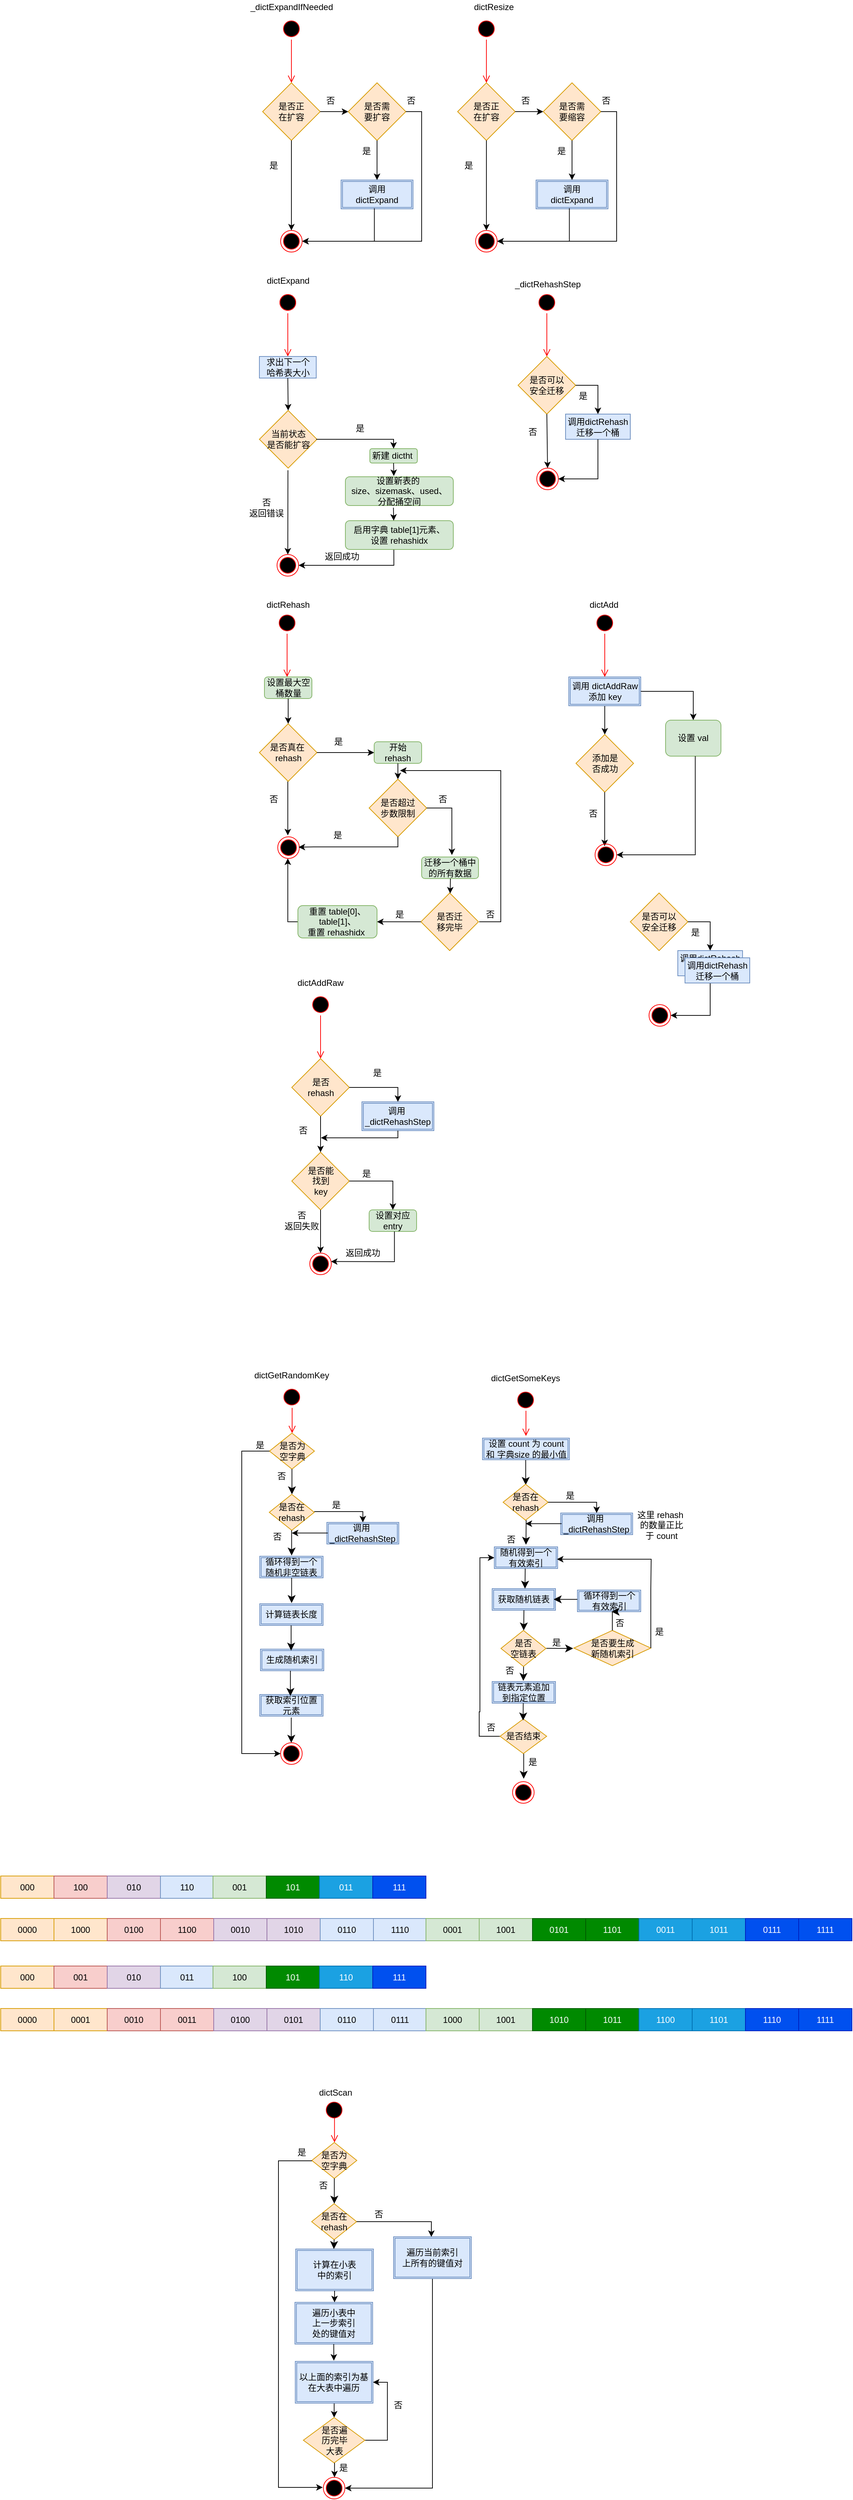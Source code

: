 <mxfile version="17.2.4" type="device"><diagram id="kVwbVVpQTYphVR8p5hjs" name="第 1 页"><mxGraphModel dx="1348" dy="571" grid="0" gridSize="10" guides="1" tooltips="1" connect="1" arrows="1" fold="1" page="0" pageScale="1" pageWidth="827" pageHeight="1169" math="0" shadow="0"><root><mxCell id="0"/><mxCell id="1" parent="0"/><mxCell id="mu23ai02mKLNzZfxv2K1-31" value="" style="ellipse;html=1;shape=startState;fillColor=#000000;strokeColor=#ff0000;" parent="1" vertex="1"><mxGeometry x="124" y="115" width="30" height="30" as="geometry"/></mxCell><mxCell id="mu23ai02mKLNzZfxv2K1-32" value="" style="edgeStyle=orthogonalEdgeStyle;html=1;verticalAlign=bottom;endArrow=open;endSize=8;strokeColor=#ff0000;rounded=0;" parent="1" source="mu23ai02mKLNzZfxv2K1-31" edge="1"><mxGeometry relative="1" as="geometry"><mxPoint x="139" y="205" as="targetPoint"/></mxGeometry></mxCell><mxCell id="mu23ai02mKLNzZfxv2K1-33" value="是否正&lt;br&gt;在扩容" style="rhombus;whiteSpace=wrap;html=1;fillColor=#ffe6cc;strokeColor=#d79b00;" parent="1" vertex="1"><mxGeometry x="99" y="205" width="80" height="80" as="geometry"/></mxCell><mxCell id="mu23ai02mKLNzZfxv2K1-34" value="_dictExpandIfNeeded" style="text;html=1;resizable=0;autosize=1;align=center;verticalAlign=middle;points=[];fillColor=none;strokeColor=none;rounded=0;" parent="1" vertex="1"><mxGeometry x="74" y="90" width="130" height="20" as="geometry"/></mxCell><mxCell id="mu23ai02mKLNzZfxv2K1-35" value="" style="ellipse;html=1;shape=endState;fillColor=#000000;strokeColor=#ff0000;" parent="1" vertex="1"><mxGeometry x="124" y="410" width="30" height="30" as="geometry"/></mxCell><mxCell id="mu23ai02mKLNzZfxv2K1-36" value="是" style="text;html=1;resizable=0;autosize=1;align=center;verticalAlign=middle;points=[];fillColor=none;strokeColor=none;rounded=0;" parent="1" vertex="1"><mxGeometry x="99" y="310" width="30" height="20" as="geometry"/></mxCell><mxCell id="mu23ai02mKLNzZfxv2K1-37" value="" style="edgeStyle=elbowEdgeStyle;elbow=horizontal;endArrow=classic;html=1;rounded=0;entryX=0.5;entryY=0;entryDx=0;entryDy=0;" parent="1" source="mu23ai02mKLNzZfxv2K1-33" target="mu23ai02mKLNzZfxv2K1-35" edge="1"><mxGeometry width="50" height="50" relative="1" as="geometry"><mxPoint x="44" y="240" as="sourcePoint"/><mxPoint x="84" y="280" as="targetPoint"/><Array as="points"><mxPoint x="139" y="340"/><mxPoint x="74" y="420"/><mxPoint x="64" y="420"/><mxPoint x="64" y="340"/><mxPoint x="54" y="320"/><mxPoint x="14" y="340"/></Array></mxGeometry></mxCell><mxCell id="mu23ai02mKLNzZfxv2K1-38" value="否" style="text;html=1;resizable=0;autosize=1;align=center;verticalAlign=middle;points=[];fillColor=none;strokeColor=none;rounded=0;" parent="1" vertex="1"><mxGeometry x="178" y="220" width="30" height="20" as="geometry"/></mxCell><mxCell id="mu23ai02mKLNzZfxv2K1-39" value="是否需&lt;br&gt;要扩容" style="rhombus;whiteSpace=wrap;html=1;fillColor=#ffe6cc;strokeColor=#d79b00;" parent="1" vertex="1"><mxGeometry x="218" y="205" width="80" height="80" as="geometry"/></mxCell><mxCell id="mu23ai02mKLNzZfxv2K1-40" value="" style="endArrow=classic;html=1;rounded=0;exitX=1;exitY=0.5;exitDx=0;exitDy=0;entryX=0;entryY=0.5;entryDx=0;entryDy=0;" parent="1" source="mu23ai02mKLNzZfxv2K1-33" target="mu23ai02mKLNzZfxv2K1-39" edge="1"><mxGeometry width="50" height="50" relative="1" as="geometry"><mxPoint x="174" y="350" as="sourcePoint"/><mxPoint x="224" y="300" as="targetPoint"/></mxGeometry></mxCell><mxCell id="mu23ai02mKLNzZfxv2K1-41" value="调用&lt;br&gt;dictExpand" style="shape=ext;double=1;rounded=0;whiteSpace=wrap;html=1;fillColor=#dae8fc;strokeColor=#6c8ebf;" parent="1" vertex="1"><mxGeometry x="208" y="340" width="100" height="40" as="geometry"/></mxCell><mxCell id="mu23ai02mKLNzZfxv2K1-42" value="" style="edgeStyle=elbowEdgeStyle;elbow=horizontal;endArrow=classic;html=1;rounded=0;entryX=1;entryY=0.5;entryDx=0;entryDy=0;exitX=1;exitY=0.5;exitDx=0;exitDy=0;" parent="1" source="mu23ai02mKLNzZfxv2K1-39" target="mu23ai02mKLNzZfxv2K1-35" edge="1"><mxGeometry width="50" height="50" relative="1" as="geometry"><mxPoint x="314" y="285" as="sourcePoint"/><mxPoint x="339" y="465" as="targetPoint"/><Array as="points"><mxPoint x="320" y="310"/><mxPoint x="350" y="320"/><mxPoint x="414" y="300"/><mxPoint x="354" y="250"/><mxPoint x="394" y="290"/><mxPoint x="314" y="330"/><mxPoint x="224" y="370"/><mxPoint x="314" y="360"/><mxPoint x="289" y="460"/><mxPoint x="279" y="460"/><mxPoint x="279" y="380"/><mxPoint x="269" y="360"/><mxPoint x="229" y="380"/></Array></mxGeometry></mxCell><mxCell id="mu23ai02mKLNzZfxv2K1-43" value="是" style="text;html=1;resizable=0;autosize=1;align=center;verticalAlign=middle;points=[];fillColor=none;strokeColor=none;rounded=0;" parent="1" vertex="1"><mxGeometry x="228" y="290" width="30" height="20" as="geometry"/></mxCell><mxCell id="mu23ai02mKLNzZfxv2K1-44" value="" style="edgeStyle=segmentEdgeStyle;endArrow=classic;html=1;rounded=0;entryX=0.5;entryY=0;entryDx=0;entryDy=0;exitX=0.5;exitY=1;exitDx=0;exitDy=0;" parent="1" source="mu23ai02mKLNzZfxv2K1-39" target="mu23ai02mKLNzZfxv2K1-41" edge="1"><mxGeometry width="50" height="50" relative="1" as="geometry"><mxPoint x="258" y="290" as="sourcePoint"/><mxPoint x="348" y="200" as="targetPoint"/><Array as="points"/></mxGeometry></mxCell><mxCell id="mu23ai02mKLNzZfxv2K1-45" value="" style="edgeStyle=segmentEdgeStyle;endArrow=classic;html=1;rounded=0;exitX=0.463;exitY=0.979;exitDx=0;exitDy=0;exitPerimeter=0;entryX=1;entryY=0.5;entryDx=0;entryDy=0;" parent="1" source="mu23ai02mKLNzZfxv2K1-41" target="mu23ai02mKLNzZfxv2K1-35" edge="1"><mxGeometry width="50" height="50" relative="1" as="geometry"><mxPoint x="244" y="360" as="sourcePoint"/><mxPoint x="244" y="470" as="targetPoint"/><Array as="points"><mxPoint x="254" y="425"/></Array></mxGeometry></mxCell><mxCell id="mu23ai02mKLNzZfxv2K1-46" value="否" style="text;html=1;resizable=0;autosize=1;align=center;verticalAlign=middle;points=[];fillColor=none;strokeColor=none;rounded=0;" parent="1" vertex="1"><mxGeometry x="290" y="220" width="30" height="20" as="geometry"/></mxCell><mxCell id="mu23ai02mKLNzZfxv2K1-47" value="dictExpand" style="text;html=1;align=center;verticalAlign=middle;resizable=0;points=[];autosize=1;strokeColor=none;fillColor=none;" parent="1" vertex="1"><mxGeometry x="99" y="470" width="70" height="20" as="geometry"/></mxCell><mxCell id="mu23ai02mKLNzZfxv2K1-48" value="" style="ellipse;html=1;shape=startState;fillColor=#000000;strokeColor=#ff0000;" parent="1" vertex="1"><mxGeometry x="119" y="495" width="30" height="30" as="geometry"/></mxCell><mxCell id="mu23ai02mKLNzZfxv2K1-49" value="" style="edgeStyle=orthogonalEdgeStyle;html=1;verticalAlign=bottom;endArrow=open;endSize=8;strokeColor=#ff0000;rounded=0;" parent="1" source="mu23ai02mKLNzZfxv2K1-48" edge="1"><mxGeometry relative="1" as="geometry"><mxPoint x="134" y="585" as="targetPoint"/></mxGeometry></mxCell><mxCell id="mu23ai02mKLNzZfxv2K1-50" value="求出下一个&lt;br&gt;哈希表大小" style="rounded=0;whiteSpace=wrap;html=1;fillColor=#dae8fc;strokeColor=#6c8ebf;" parent="1" vertex="1"><mxGeometry x="94.5" y="585" width="79" height="30" as="geometry"/></mxCell><mxCell id="mu23ai02mKLNzZfxv2K1-51" value="当前状态&lt;br&gt;是否能扩容" style="rhombus;whiteSpace=wrap;html=1;fillColor=#ffe6cc;strokeColor=#d79b00;" parent="1" vertex="1"><mxGeometry x="94.5" y="660" width="80" height="80" as="geometry"/></mxCell><mxCell id="mu23ai02mKLNzZfxv2K1-52" value="" style="endArrow=classic;html=1;rounded=0;exitX=0.5;exitY=1;exitDx=0;exitDy=0;entryX=0.5;entryY=0;entryDx=0;entryDy=0;" parent="1" source="mu23ai02mKLNzZfxv2K1-50" target="mu23ai02mKLNzZfxv2K1-51" edge="1"><mxGeometry width="50" height="50" relative="1" as="geometry"><mxPoint x="-90" y="730" as="sourcePoint"/><mxPoint x="-40" y="680" as="targetPoint"/></mxGeometry></mxCell><mxCell id="mu23ai02mKLNzZfxv2K1-53" value="" style="ellipse;html=1;shape=endState;fillColor=#000000;strokeColor=#ff0000;" parent="1" vertex="1"><mxGeometry x="119" y="860" width="30" height="30" as="geometry"/></mxCell><mxCell id="mu23ai02mKLNzZfxv2K1-54" value="" style="endArrow=classic;html=1;rounded=0;exitX=0.496;exitY=1.038;exitDx=0;exitDy=0;exitPerimeter=0;entryX=0.5;entryY=0;entryDx=0;entryDy=0;" parent="1" source="mu23ai02mKLNzZfxv2K1-51" target="mu23ai02mKLNzZfxv2K1-53" edge="1"><mxGeometry width="50" height="50" relative="1" as="geometry"><mxPoint x="260" y="790" as="sourcePoint"/><mxPoint x="310" y="740" as="targetPoint"/></mxGeometry></mxCell><mxCell id="mu23ai02mKLNzZfxv2K1-55" value="否&lt;br&gt;返回错误" style="text;html=1;align=center;verticalAlign=middle;resizable=0;points=[];autosize=1;strokeColor=none;fillColor=none;" parent="1" vertex="1"><mxGeometry x="74" y="780" width="60" height="30" as="geometry"/></mxCell><mxCell id="mu23ai02mKLNzZfxv2K1-56" value="新建 dictht&amp;nbsp;" style="rounded=1;whiteSpace=wrap;html=1;fillColor=#d5e8d4;strokeColor=#82b366;" parent="1" vertex="1"><mxGeometry x="248" y="713" width="66" height="20" as="geometry"/></mxCell><mxCell id="mu23ai02mKLNzZfxv2K1-76" value="设置新表的&amp;nbsp;&lt;br&gt;size、sizemask、used、&lt;br&gt;分配捅空间" style="rounded=1;whiteSpace=wrap;html=1;fillColor=#d5e8d4;strokeColor=#82b366;" parent="1" vertex="1"><mxGeometry x="214" y="752" width="150" height="40" as="geometry"/></mxCell><mxCell id="mu23ai02mKLNzZfxv2K1-77" value="启用字典 table[1]元素、&lt;br&gt;设置 rehashidx" style="rounded=1;whiteSpace=wrap;html=1;fillColor=#d5e8d4;strokeColor=#82b366;" parent="1" vertex="1"><mxGeometry x="214" y="813" width="150" height="40" as="geometry"/></mxCell><mxCell id="mu23ai02mKLNzZfxv2K1-78" value="" style="edgeStyle=segmentEdgeStyle;endArrow=classic;html=1;rounded=0;" parent="1" target="mu23ai02mKLNzZfxv2K1-56" edge="1"><mxGeometry width="50" height="50" relative="1" as="geometry"><mxPoint x="173.5" y="700" as="sourcePoint"/><mxPoint x="223.5" y="650" as="targetPoint"/></mxGeometry></mxCell><mxCell id="mu23ai02mKLNzZfxv2K1-79" value="" style="endArrow=classic;html=1;rounded=0;exitX=0.5;exitY=1;exitDx=0;exitDy=0;entryX=0.449;entryY=-0.025;entryDx=0;entryDy=0;entryPerimeter=0;" parent="1" source="mu23ai02mKLNzZfxv2K1-56" target="mu23ai02mKLNzZfxv2K1-76" edge="1"><mxGeometry width="50" height="50" relative="1" as="geometry"><mxPoint x="260" y="760" as="sourcePoint"/><mxPoint x="310" y="710" as="targetPoint"/></mxGeometry></mxCell><mxCell id="mu23ai02mKLNzZfxv2K1-80" value="" style="endArrow=classic;html=1;rounded=0;exitX=0.5;exitY=1;exitDx=0;exitDy=0;entryX=0.449;entryY=-0.025;entryDx=0;entryDy=0;entryPerimeter=0;" parent="1" edge="1"><mxGeometry width="50" height="50" relative="1" as="geometry"><mxPoint x="280.8" y="795" as="sourcePoint"/><mxPoint x="281.15" y="813" as="targetPoint"/></mxGeometry></mxCell><mxCell id="mu23ai02mKLNzZfxv2K1-83" value="" style="edgeStyle=segmentEdgeStyle;endArrow=classic;html=1;rounded=0;exitX=0.449;exitY=1.01;exitDx=0;exitDy=0;exitPerimeter=0;entryX=1;entryY=0.5;entryDx=0;entryDy=0;" parent="1" source="mu23ai02mKLNzZfxv2K1-77" target="mu23ai02mKLNzZfxv2K1-53" edge="1"><mxGeometry width="50" height="50" relative="1" as="geometry"><mxPoint x="260" y="880" as="sourcePoint"/><mxPoint x="310" y="830" as="targetPoint"/><Array as="points"><mxPoint x="281" y="875"/></Array></mxGeometry></mxCell><mxCell id="mu23ai02mKLNzZfxv2K1-84" value="是" style="text;html=1;align=center;verticalAlign=middle;resizable=0;points=[];autosize=1;strokeColor=none;fillColor=none;" parent="1" vertex="1"><mxGeometry x="219" y="675" width="30" height="20" as="geometry"/></mxCell><mxCell id="mu23ai02mKLNzZfxv2K1-85" value="返回成功" style="text;html=1;align=center;verticalAlign=middle;resizable=0;points=[];autosize=1;strokeColor=none;fillColor=none;" parent="1" vertex="1"><mxGeometry x="179" y="853" width="60" height="20" as="geometry"/></mxCell><mxCell id="mu23ai02mKLNzZfxv2K1-86" value="dictResize" style="text;html=1;align=center;verticalAlign=middle;resizable=0;points=[];autosize=1;strokeColor=none;fillColor=none;" parent="1" vertex="1"><mxGeometry x="385" y="90" width="70" height="20" as="geometry"/></mxCell><mxCell id="mu23ai02mKLNzZfxv2K1-87" value="" style="ellipse;html=1;shape=startState;fillColor=#000000;strokeColor=#ff0000;" parent="1" vertex="1"><mxGeometry x="395" y="115" width="30" height="30" as="geometry"/></mxCell><mxCell id="mu23ai02mKLNzZfxv2K1-88" value="" style="edgeStyle=orthogonalEdgeStyle;html=1;verticalAlign=bottom;endArrow=open;endSize=8;strokeColor=#ff0000;rounded=0;" parent="1" source="mu23ai02mKLNzZfxv2K1-87" edge="1"><mxGeometry relative="1" as="geometry"><mxPoint x="410" y="205" as="targetPoint"/></mxGeometry></mxCell><mxCell id="mu23ai02mKLNzZfxv2K1-89" value="是否正&lt;br&gt;在扩容" style="rhombus;whiteSpace=wrap;html=1;fillColor=#ffe6cc;strokeColor=#d79b00;" parent="1" vertex="1"><mxGeometry x="370" y="205" width="80" height="80" as="geometry"/></mxCell><mxCell id="mu23ai02mKLNzZfxv2K1-90" value="" style="ellipse;html=1;shape=endState;fillColor=#000000;strokeColor=#ff0000;" parent="1" vertex="1"><mxGeometry x="395" y="410" width="30" height="30" as="geometry"/></mxCell><mxCell id="mu23ai02mKLNzZfxv2K1-91" value="是" style="text;html=1;resizable=0;autosize=1;align=center;verticalAlign=middle;points=[];fillColor=none;strokeColor=none;rounded=0;" parent="1" vertex="1"><mxGeometry x="370" y="310" width="30" height="20" as="geometry"/></mxCell><mxCell id="mu23ai02mKLNzZfxv2K1-92" value="" style="edgeStyle=elbowEdgeStyle;elbow=horizontal;endArrow=classic;html=1;rounded=0;entryX=0.5;entryY=0;entryDx=0;entryDy=0;" parent="1" source="mu23ai02mKLNzZfxv2K1-89" target="mu23ai02mKLNzZfxv2K1-90" edge="1"><mxGeometry width="50" height="50" relative="1" as="geometry"><mxPoint x="315" y="240" as="sourcePoint"/><mxPoint x="355" y="280" as="targetPoint"/><Array as="points"><mxPoint x="410" y="340"/><mxPoint x="345" y="420"/><mxPoint x="335" y="420"/><mxPoint x="335" y="340"/><mxPoint x="325" y="320"/><mxPoint x="285" y="340"/></Array></mxGeometry></mxCell><mxCell id="mu23ai02mKLNzZfxv2K1-93" value="否" style="text;html=1;resizable=0;autosize=1;align=center;verticalAlign=middle;points=[];fillColor=none;strokeColor=none;rounded=0;" parent="1" vertex="1"><mxGeometry x="449" y="220" width="30" height="20" as="geometry"/></mxCell><mxCell id="mu23ai02mKLNzZfxv2K1-94" value="是否需&lt;br&gt;要缩容" style="rhombus;whiteSpace=wrap;html=1;fillColor=#ffe6cc;strokeColor=#d79b00;" parent="1" vertex="1"><mxGeometry x="489" y="205" width="80" height="80" as="geometry"/></mxCell><mxCell id="mu23ai02mKLNzZfxv2K1-95" value="" style="endArrow=classic;html=1;rounded=0;exitX=1;exitY=0.5;exitDx=0;exitDy=0;entryX=0;entryY=0.5;entryDx=0;entryDy=0;" parent="1" source="mu23ai02mKLNzZfxv2K1-89" target="mu23ai02mKLNzZfxv2K1-94" edge="1"><mxGeometry width="50" height="50" relative="1" as="geometry"><mxPoint x="445" y="350" as="sourcePoint"/><mxPoint x="495" y="300" as="targetPoint"/></mxGeometry></mxCell><mxCell id="mu23ai02mKLNzZfxv2K1-96" value="调用&lt;br&gt;dictExpand" style="shape=ext;double=1;rounded=0;whiteSpace=wrap;html=1;fillColor=#dae8fc;strokeColor=#6c8ebf;" parent="1" vertex="1"><mxGeometry x="479" y="340" width="100" height="40" as="geometry"/></mxCell><mxCell id="mu23ai02mKLNzZfxv2K1-97" value="" style="edgeStyle=elbowEdgeStyle;elbow=horizontal;endArrow=classic;html=1;rounded=0;entryX=1;entryY=0.5;entryDx=0;entryDy=0;exitX=1;exitY=0.5;exitDx=0;exitDy=0;" parent="1" source="mu23ai02mKLNzZfxv2K1-94" target="mu23ai02mKLNzZfxv2K1-90" edge="1"><mxGeometry width="50" height="50" relative="1" as="geometry"><mxPoint x="585" y="285" as="sourcePoint"/><mxPoint x="610" y="465" as="targetPoint"/><Array as="points"><mxPoint x="591" y="310"/><mxPoint x="621" y="320"/><mxPoint x="685" y="300"/><mxPoint x="625" y="250"/><mxPoint x="665" y="290"/><mxPoint x="585" y="330"/><mxPoint x="495" y="370"/><mxPoint x="585" y="360"/><mxPoint x="560" y="460"/><mxPoint x="550" y="460"/><mxPoint x="550" y="380"/><mxPoint x="540" y="360"/><mxPoint x="500" y="380"/></Array></mxGeometry></mxCell><mxCell id="mu23ai02mKLNzZfxv2K1-98" value="是" style="text;html=1;resizable=0;autosize=1;align=center;verticalAlign=middle;points=[];fillColor=none;strokeColor=none;rounded=0;" parent="1" vertex="1"><mxGeometry x="499" y="290" width="30" height="20" as="geometry"/></mxCell><mxCell id="mu23ai02mKLNzZfxv2K1-99" value="" style="edgeStyle=segmentEdgeStyle;endArrow=classic;html=1;rounded=0;entryX=0.5;entryY=0;entryDx=0;entryDy=0;exitX=0.5;exitY=1;exitDx=0;exitDy=0;" parent="1" source="mu23ai02mKLNzZfxv2K1-94" target="mu23ai02mKLNzZfxv2K1-96" edge="1"><mxGeometry width="50" height="50" relative="1" as="geometry"><mxPoint x="529" y="290" as="sourcePoint"/><mxPoint x="619" y="200" as="targetPoint"/><Array as="points"/></mxGeometry></mxCell><mxCell id="mu23ai02mKLNzZfxv2K1-100" value="" style="edgeStyle=segmentEdgeStyle;endArrow=classic;html=1;rounded=0;exitX=0.463;exitY=0.979;exitDx=0;exitDy=0;exitPerimeter=0;entryX=1;entryY=0.5;entryDx=0;entryDy=0;" parent="1" source="mu23ai02mKLNzZfxv2K1-96" target="mu23ai02mKLNzZfxv2K1-90" edge="1"><mxGeometry width="50" height="50" relative="1" as="geometry"><mxPoint x="515" y="360" as="sourcePoint"/><mxPoint x="515" y="470" as="targetPoint"/><Array as="points"><mxPoint x="525" y="425"/></Array></mxGeometry></mxCell><mxCell id="mu23ai02mKLNzZfxv2K1-101" value="否" style="text;html=1;resizable=0;autosize=1;align=center;verticalAlign=middle;points=[];fillColor=none;strokeColor=none;rounded=0;" parent="1" vertex="1"><mxGeometry x="561" y="220" width="30" height="20" as="geometry"/></mxCell><mxCell id="mu23ai02mKLNzZfxv2K1-103" value="_dictRehashStep" style="text;html=1;align=center;verticalAlign=middle;resizable=0;points=[];autosize=1;strokeColor=none;fillColor=none;" parent="1" vertex="1"><mxGeometry x="440" y="475" width="110" height="20" as="geometry"/></mxCell><mxCell id="mu23ai02mKLNzZfxv2K1-104" value="" style="ellipse;html=1;shape=startState;fillColor=#000000;strokeColor=#ff0000;" parent="1" vertex="1"><mxGeometry x="119" y="495" width="30" height="30" as="geometry"/></mxCell><mxCell id="mu23ai02mKLNzZfxv2K1-105" value="" style="edgeStyle=orthogonalEdgeStyle;html=1;verticalAlign=bottom;endArrow=open;endSize=8;strokeColor=#ff0000;rounded=0;" parent="1" edge="1"><mxGeometry relative="1" as="geometry"><mxPoint x="494" y="585" as="targetPoint"/><mxPoint x="494" y="525" as="sourcePoint"/></mxGeometry></mxCell><mxCell id="mu23ai02mKLNzZfxv2K1-106" value="" style="ellipse;html=1;shape=startState;fillColor=#000000;strokeColor=#ff0000;" parent="1" vertex="1"><mxGeometry x="479" y="495" width="30" height="30" as="geometry"/></mxCell><mxCell id="mu23ai02mKLNzZfxv2K1-107" value="调用dictRehash&lt;br&gt;迁移一个桶" style="rounded=0;whiteSpace=wrap;html=1;fillColor=#dae8fc;strokeColor=#6c8ebf;" parent="1" vertex="1"><mxGeometry x="520" y="665" width="90" height="35" as="geometry"/></mxCell><mxCell id="mu23ai02mKLNzZfxv2K1-108" value="是否可以&lt;br&gt;安全迁移" style="rhombus;whiteSpace=wrap;html=1;fillColor=#ffe6cc;strokeColor=#d79b00;" parent="1" vertex="1"><mxGeometry x="454" y="585" width="80" height="80" as="geometry"/></mxCell><mxCell id="mu23ai02mKLNzZfxv2K1-109" value="" style="ellipse;html=1;shape=endState;fillColor=#000000;strokeColor=#ff0000;" parent="1" vertex="1"><mxGeometry x="480" y="740" width="30" height="30" as="geometry"/></mxCell><mxCell id="mu23ai02mKLNzZfxv2K1-110" value="" style="endArrow=classic;html=1;rounded=0;exitX=0.5;exitY=1;exitDx=0;exitDy=0;entryX=0.5;entryY=0;entryDx=0;entryDy=0;" parent="1" source="mu23ai02mKLNzZfxv2K1-108" target="mu23ai02mKLNzZfxv2K1-109" edge="1"><mxGeometry width="50" height="50" relative="1" as="geometry"><mxPoint x="370" y="750" as="sourcePoint"/><mxPoint x="420" y="700" as="targetPoint"/></mxGeometry></mxCell><mxCell id="mu23ai02mKLNzZfxv2K1-111" value="否" style="text;html=1;align=center;verticalAlign=middle;resizable=0;points=[];autosize=1;strokeColor=none;fillColor=none;" parent="1" vertex="1"><mxGeometry x="459" y="680" width="30" height="20" as="geometry"/></mxCell><mxCell id="mu23ai02mKLNzZfxv2K1-112" value="" style="edgeStyle=segmentEdgeStyle;endArrow=classic;html=1;rounded=0;exitX=0.5;exitY=1;exitDx=0;exitDy=0;entryX=1;entryY=0.5;entryDx=0;entryDy=0;" parent="1" source="mu23ai02mKLNzZfxv2K1-107" target="mu23ai02mKLNzZfxv2K1-109" edge="1"><mxGeometry width="50" height="50" relative="1" as="geometry"><mxPoint x="730" y="823" as="sourcePoint"/><mxPoint x="550" y="733" as="targetPoint"/><Array as="points"><mxPoint x="565" y="755"/></Array></mxGeometry></mxCell><mxCell id="mu23ai02mKLNzZfxv2K1-113" value="" style="edgeStyle=segmentEdgeStyle;endArrow=classic;html=1;rounded=0;entryX=0.5;entryY=0;entryDx=0;entryDy=0;" parent="1" target="mu23ai02mKLNzZfxv2K1-107" edge="1"><mxGeometry width="50" height="50" relative="1" as="geometry"><mxPoint x="534" y="625" as="sourcePoint"/><mxPoint x="584" y="575" as="targetPoint"/></mxGeometry></mxCell><mxCell id="mu23ai02mKLNzZfxv2K1-114" value="是" style="text;html=1;align=center;verticalAlign=middle;resizable=0;points=[];autosize=1;strokeColor=none;fillColor=none;" parent="1" vertex="1"><mxGeometry x="529" y="630" width="30" height="20" as="geometry"/></mxCell><mxCell id="mu23ai02mKLNzZfxv2K1-115" value="dictRehash" style="text;html=1;align=center;verticalAlign=middle;resizable=0;points=[];autosize=1;strokeColor=none;fillColor=none;" parent="1" vertex="1"><mxGeometry x="94" y="920" width="80" height="20" as="geometry"/></mxCell><mxCell id="mu23ai02mKLNzZfxv2K1-116" value="" style="edgeStyle=orthogonalEdgeStyle;html=1;verticalAlign=bottom;endArrow=open;endSize=8;strokeColor=#ff0000;rounded=0;" parent="1" edge="1"><mxGeometry relative="1" as="geometry"><mxPoint x="133" y="1030" as="targetPoint"/><mxPoint x="133" y="970" as="sourcePoint"/></mxGeometry></mxCell><mxCell id="mu23ai02mKLNzZfxv2K1-117" value="" style="ellipse;html=1;shape=startState;fillColor=#000000;strokeColor=#ff0000;" parent="1" vertex="1"><mxGeometry x="118" y="940" width="30" height="30" as="geometry"/></mxCell><mxCell id="mu23ai02mKLNzZfxv2K1-118" value="调用dictRehash&lt;br&gt;迁移一个桶" style="rounded=0;whiteSpace=wrap;html=1;fillColor=#dae8fc;strokeColor=#6c8ebf;" parent="1" vertex="1"><mxGeometry x="676" y="1410" width="90" height="35" as="geometry"/></mxCell><mxCell id="mu23ai02mKLNzZfxv2K1-119" value="是否可以&lt;br&gt;安全迁移" style="rhombus;whiteSpace=wrap;html=1;fillColor=#ffe6cc;strokeColor=#d79b00;" parent="1" vertex="1"><mxGeometry x="610" y="1330" width="80" height="80" as="geometry"/></mxCell><mxCell id="mu23ai02mKLNzZfxv2K1-120" value="" style="ellipse;html=1;shape=endState;fillColor=#000000;strokeColor=#ff0000;" parent="1" vertex="1"><mxGeometry x="636" y="1485" width="30" height="30" as="geometry"/></mxCell><mxCell id="mu23ai02mKLNzZfxv2K1-121" value="" style="endArrow=classic;html=1;rounded=0;exitX=0.5;exitY=1;exitDx=0;exitDy=0;" parent="1" edge="1"><mxGeometry width="50" height="50" relative="1" as="geometry"><mxPoint x="134" y="1175" as="sourcePoint"/><mxPoint x="134" y="1250" as="targetPoint"/></mxGeometry></mxCell><mxCell id="mu23ai02mKLNzZfxv2K1-122" value="否" style="text;html=1;align=center;verticalAlign=middle;resizable=0;points=[];autosize=1;strokeColor=none;fillColor=none;" parent="1" vertex="1"><mxGeometry x="99" y="1190" width="30" height="20" as="geometry"/></mxCell><mxCell id="mu23ai02mKLNzZfxv2K1-123" value="" style="edgeStyle=segmentEdgeStyle;endArrow=classic;html=1;rounded=0;exitX=0.5;exitY=1;exitDx=0;exitDy=0;entryX=1;entryY=0.5;entryDx=0;entryDy=0;" parent="1" source="mu23ai02mKLNzZfxv2K1-118" target="mu23ai02mKLNzZfxv2K1-120" edge="1"><mxGeometry width="50" height="50" relative="1" as="geometry"><mxPoint x="886" y="1568" as="sourcePoint"/><mxPoint x="706" y="1478" as="targetPoint"/><Array as="points"><mxPoint x="721" y="1500"/></Array></mxGeometry></mxCell><mxCell id="mu23ai02mKLNzZfxv2K1-124" value="" style="edgeStyle=segmentEdgeStyle;endArrow=classic;html=1;rounded=0;entryX=0.5;entryY=0;entryDx=0;entryDy=0;" parent="1" target="mu23ai02mKLNzZfxv2K1-118" edge="1"><mxGeometry width="50" height="50" relative="1" as="geometry"><mxPoint x="690" y="1370" as="sourcePoint"/><mxPoint x="740" y="1320" as="targetPoint"/></mxGeometry></mxCell><mxCell id="mu23ai02mKLNzZfxv2K1-125" value="是" style="text;html=1;align=center;verticalAlign=middle;resizable=0;points=[];autosize=1;strokeColor=none;fillColor=none;" parent="1" vertex="1"><mxGeometry x="685" y="1375" width="30" height="20" as="geometry"/></mxCell><mxCell id="mu23ai02mKLNzZfxv2K1-126" value="设置最大空桶数量" style="rounded=1;whiteSpace=wrap;html=1;fillColor=#d5e8d4;strokeColor=#82b366;" parent="1" vertex="1"><mxGeometry x="101.5" y="1030" width="66" height="30" as="geometry"/></mxCell><mxCell id="mu23ai02mKLNzZfxv2K1-127" value="是否真在&amp;nbsp;&lt;br&gt;rehash" style="rhombus;whiteSpace=wrap;html=1;fillColor=#ffe6cc;strokeColor=#d79b00;" parent="1" vertex="1"><mxGeometry x="94.5" y="1095" width="80" height="80" as="geometry"/></mxCell><mxCell id="mu23ai02mKLNzZfxv2K1-128" value="" style="endArrow=classic;html=1;rounded=0;exitX=0.5;exitY=1;exitDx=0;exitDy=0;" parent="1" source="mu23ai02mKLNzZfxv2K1-126" target="mu23ai02mKLNzZfxv2K1-127" edge="1"><mxGeometry width="50" height="50" relative="1" as="geometry"><mxPoint x="320" y="1220" as="sourcePoint"/><mxPoint x="370" y="1170" as="targetPoint"/></mxGeometry></mxCell><mxCell id="mu23ai02mKLNzZfxv2K1-129" value="" style="ellipse;html=1;shape=endState;fillColor=#000000;strokeColor=#ff0000;" parent="1" vertex="1"><mxGeometry x="120" y="1252" width="30" height="30" as="geometry"/></mxCell><mxCell id="mu23ai02mKLNzZfxv2K1-130" value="调用dictRehash&lt;br&gt;迁移一个桶" style="rounded=0;whiteSpace=wrap;html=1;fillColor=#dae8fc;strokeColor=#6c8ebf;" parent="1" vertex="1"><mxGeometry x="686" y="1420" width="90" height="35" as="geometry"/></mxCell><mxCell id="mu23ai02mKLNzZfxv2K1-132" value="开始&lt;br&gt;rehash" style="rounded=1;whiteSpace=wrap;html=1;fillColor=#d5e8d4;strokeColor=#82b366;" parent="1" vertex="1"><mxGeometry x="254" y="1120" width="66" height="30" as="geometry"/></mxCell><mxCell id="mu23ai02mKLNzZfxv2K1-133" value="" style="endArrow=classic;html=1;rounded=0;exitX=1;exitY=0.5;exitDx=0;exitDy=0;" parent="1" source="mu23ai02mKLNzZfxv2K1-127" target="mu23ai02mKLNzZfxv2K1-132" edge="1"><mxGeometry width="50" height="50" relative="1" as="geometry"><mxPoint x="250" y="1140" as="sourcePoint"/><mxPoint x="300" y="1090" as="targetPoint"/></mxGeometry></mxCell><mxCell id="mu23ai02mKLNzZfxv2K1-134" value="是否超过&lt;br&gt;步数限制" style="rhombus;whiteSpace=wrap;html=1;fillColor=#ffe6cc;strokeColor=#d79b00;" parent="1" vertex="1"><mxGeometry x="247" y="1172" width="80" height="80" as="geometry"/></mxCell><mxCell id="mu23ai02mKLNzZfxv2K1-135" value="" style="endArrow=classic;html=1;rounded=0;exitX=0.5;exitY=1;exitDx=0;exitDy=0;" parent="1" source="mu23ai02mKLNzZfxv2K1-132" target="mu23ai02mKLNzZfxv2K1-134" edge="1"><mxGeometry width="50" height="50" relative="1" as="geometry"><mxPoint x="260" y="1160" as="sourcePoint"/><mxPoint x="310" y="1110" as="targetPoint"/></mxGeometry></mxCell><mxCell id="mu23ai02mKLNzZfxv2K1-136" value="" style="edgeStyle=segmentEdgeStyle;endArrow=classic;html=1;rounded=0;exitX=0.5;exitY=1;exitDx=0;exitDy=0;entryX=0.965;entryY=0.479;entryDx=0;entryDy=0;entryPerimeter=0;" parent="1" edge="1"><mxGeometry width="50" height="50" relative="1" as="geometry"><mxPoint x="287" y="1252" as="sourcePoint"/><mxPoint x="148.95" y="1266.37" as="targetPoint"/><Array as="points"><mxPoint x="287" y="1266"/><mxPoint x="170" y="1266"/></Array></mxGeometry></mxCell><mxCell id="mu23ai02mKLNzZfxv2K1-138" value="是" style="text;html=1;align=center;verticalAlign=middle;resizable=0;points=[];autosize=1;strokeColor=none;fillColor=none;" parent="1" vertex="1"><mxGeometry x="189" y="1110" width="30" height="20" as="geometry"/></mxCell><mxCell id="mu23ai02mKLNzZfxv2K1-139" value="是" style="text;html=1;align=center;verticalAlign=middle;resizable=0;points=[];autosize=1;strokeColor=none;fillColor=none;" parent="1" vertex="1"><mxGeometry x="188" y="1240" width="30" height="20" as="geometry"/></mxCell><mxCell id="mu23ai02mKLNzZfxv2K1-140" value="迁移一个桶中的所有数据" style="rounded=1;whiteSpace=wrap;html=1;fillColor=#d5e8d4;strokeColor=#82b366;" parent="1" vertex="1"><mxGeometry x="320" y="1280" width="79" height="30" as="geometry"/></mxCell><mxCell id="mu23ai02mKLNzZfxv2K1-141" value="" style="edgeStyle=segmentEdgeStyle;endArrow=classic;html=1;rounded=0;entryX=0.532;entryY=-0.089;entryDx=0;entryDy=0;entryPerimeter=0;exitX=1;exitY=0.5;exitDx=0;exitDy=0;" parent="1" source="mu23ai02mKLNzZfxv2K1-134" target="mu23ai02mKLNzZfxv2K1-140" edge="1"><mxGeometry width="50" height="50" relative="1" as="geometry"><mxPoint x="327" y="1210" as="sourcePoint"/><mxPoint x="377" y="1160" as="targetPoint"/></mxGeometry></mxCell><mxCell id="mu23ai02mKLNzZfxv2K1-142" value="是否迁&lt;br&gt;移完毕" style="rhombus;whiteSpace=wrap;html=1;fillColor=#ffe6cc;strokeColor=#d79b00;" parent="1" vertex="1"><mxGeometry x="319" y="1330" width="80" height="80" as="geometry"/></mxCell><mxCell id="mu23ai02mKLNzZfxv2K1-143" value="" style="endArrow=classic;html=1;rounded=0;" parent="1" target="mu23ai02mKLNzZfxv2K1-142" edge="1"><mxGeometry width="50" height="50" relative="1" as="geometry"><mxPoint x="360" y="1310" as="sourcePoint"/><mxPoint x="410" y="1260" as="targetPoint"/></mxGeometry></mxCell><mxCell id="mu23ai02mKLNzZfxv2K1-144" value="" style="edgeStyle=segmentEdgeStyle;endArrow=classic;html=1;rounded=0;exitX=0;exitY=0.5;exitDx=0;exitDy=0;" parent="1" source="mu23ai02mKLNzZfxv2K1-151" edge="1"><mxGeometry width="50" height="50" relative="1" as="geometry"><mxPoint x="84" y="1332" as="sourcePoint"/><mxPoint x="134" y="1282" as="targetPoint"/></mxGeometry></mxCell><mxCell id="mu23ai02mKLNzZfxv2K1-145" value="是" style="text;html=1;align=center;verticalAlign=middle;resizable=0;points=[];autosize=1;strokeColor=none;fillColor=none;" parent="1" vertex="1"><mxGeometry x="274" y="1350" width="30" height="20" as="geometry"/></mxCell><mxCell id="mu23ai02mKLNzZfxv2K1-148" value="" style="edgeStyle=elbowEdgeStyle;elbow=horizontal;endArrow=classic;html=1;rounded=0;" parent="1" edge="1"><mxGeometry width="50" height="50" relative="1" as="geometry"><mxPoint x="400" y="1370" as="sourcePoint"/><mxPoint x="290" y="1160" as="targetPoint"/><Array as="points"><mxPoint x="430" y="1270"/></Array></mxGeometry></mxCell><mxCell id="mu23ai02mKLNzZfxv2K1-149" value="否" style="text;html=1;align=center;verticalAlign=middle;resizable=0;points=[];autosize=1;strokeColor=none;fillColor=none;" parent="1" vertex="1"><mxGeometry x="400" y="1350" width="30" height="20" as="geometry"/></mxCell><mxCell id="mu23ai02mKLNzZfxv2K1-150" value="否" style="text;html=1;align=center;verticalAlign=middle;resizable=0;points=[];autosize=1;strokeColor=none;fillColor=none;" parent="1" vertex="1"><mxGeometry x="334" y="1190" width="30" height="20" as="geometry"/></mxCell><mxCell id="mu23ai02mKLNzZfxv2K1-151" value="重置 table[0]、table[1]、&lt;br&gt;重置 rehashidx&amp;nbsp;" style="rounded=1;whiteSpace=wrap;html=1;fillColor=#d5e8d4;strokeColor=#82b366;" parent="1" vertex="1"><mxGeometry x="148" y="1347.5" width="110" height="45" as="geometry"/></mxCell><mxCell id="mu23ai02mKLNzZfxv2K1-152" value="" style="endArrow=classic;html=1;rounded=0;entryX=1;entryY=0.5;entryDx=0;entryDy=0;" parent="1" source="mu23ai02mKLNzZfxv2K1-142" target="mu23ai02mKLNzZfxv2K1-151" edge="1"><mxGeometry width="50" height="50" relative="1" as="geometry"><mxPoint x="189" y="1420" as="sourcePoint"/><mxPoint x="260" y="1370" as="targetPoint"/></mxGeometry></mxCell><mxCell id="mu23ai02mKLNzZfxv2K1-153" value="dictAdd" style="text;html=1;align=center;verticalAlign=middle;resizable=0;points=[];autosize=1;strokeColor=none;fillColor=none;" parent="1" vertex="1"><mxGeometry x="543" y="920" width="60" height="20" as="geometry"/></mxCell><mxCell id="mu23ai02mKLNzZfxv2K1-154" value="" style="edgeStyle=orthogonalEdgeStyle;html=1;verticalAlign=bottom;endArrow=open;endSize=8;strokeColor=#ff0000;rounded=0;" parent="1" edge="1"><mxGeometry relative="1" as="geometry"><mxPoint x="574.5" y="1030" as="targetPoint"/><mxPoint x="574.5" y="970" as="sourcePoint"/></mxGeometry></mxCell><mxCell id="mu23ai02mKLNzZfxv2K1-155" value="" style="ellipse;html=1;shape=startState;fillColor=#000000;strokeColor=#ff0000;" parent="1" vertex="1"><mxGeometry x="559.5" y="940" width="30" height="30" as="geometry"/></mxCell><mxCell id="mu23ai02mKLNzZfxv2K1-160" style="edgeStyle=orthogonalEdgeStyle;rounded=0;orthogonalLoop=1;jettySize=auto;html=1;entryX=0.5;entryY=0;entryDx=0;entryDy=0;exitX=0.5;exitY=1;exitDx=0;exitDy=0;" parent="1" source="mu23ai02mKLNzZfxv2K1-162" target="mu23ai02mKLNzZfxv2K1-157" edge="1"><mxGeometry relative="1" as="geometry"/></mxCell><mxCell id="mu23ai02mKLNzZfxv2K1-156" value="设置 val" style="rounded=1;whiteSpace=wrap;html=1;fillColor=#d5e8d4;strokeColor=#82b366;" parent="1" vertex="1"><mxGeometry x="659" y="1090" width="77" height="50" as="geometry"/></mxCell><mxCell id="mu23ai02mKLNzZfxv2K1-157" value="添加是&lt;br&gt;否成功" style="rhombus;whiteSpace=wrap;html=1;fillColor=#ffe6cc;strokeColor=#d79b00;" parent="1" vertex="1"><mxGeometry x="534.5" y="1110" width="80" height="80" as="geometry"/></mxCell><mxCell id="mu23ai02mKLNzZfxv2K1-158" value="" style="endArrow=classic;html=1;rounded=0;exitX=0.5;exitY=1;exitDx=0;exitDy=0;" parent="1" edge="1"><mxGeometry width="50" height="50" relative="1" as="geometry"><mxPoint x="574.36" y="1190" as="sourcePoint"/><mxPoint x="574.36" y="1265" as="targetPoint"/></mxGeometry></mxCell><mxCell id="mu23ai02mKLNzZfxv2K1-159" value="否" style="text;html=1;align=center;verticalAlign=middle;resizable=0;points=[];autosize=1;strokeColor=none;fillColor=none;" parent="1" vertex="1"><mxGeometry x="543" y="1210" width="30" height="20" as="geometry"/></mxCell><mxCell id="mu23ai02mKLNzZfxv2K1-161" value="" style="ellipse;html=1;shape=endState;fillColor=#000000;strokeColor=#ff0000;" parent="1" vertex="1"><mxGeometry x="561" y="1262" width="30" height="30" as="geometry"/></mxCell><mxCell id="mu23ai02mKLNzZfxv2K1-162" value="调用 dictAddRaw&lt;br&gt;添加 key" style="shape=ext;double=1;rounded=0;whiteSpace=wrap;html=1;fillColor=#dae8fc;strokeColor=#6c8ebf;" parent="1" vertex="1"><mxGeometry x="524.5" y="1030" width="100" height="40" as="geometry"/></mxCell><mxCell id="mu23ai02mKLNzZfxv2K1-164" value="" style="edgeStyle=segmentEdgeStyle;endArrow=classic;html=1;rounded=0;" parent="1" target="mu23ai02mKLNzZfxv2K1-156" edge="1"><mxGeometry width="50" height="50" relative="1" as="geometry"><mxPoint x="624.5" y="1050" as="sourcePoint"/><mxPoint x="674.5" y="1000" as="targetPoint"/></mxGeometry></mxCell><mxCell id="mu23ai02mKLNzZfxv2K1-165" value="" style="edgeStyle=segmentEdgeStyle;endArrow=classic;html=1;rounded=0;exitX=0.536;exitY=1.001;exitDx=0;exitDy=0;exitPerimeter=0;" parent="1" source="mu23ai02mKLNzZfxv2K1-156" target="mu23ai02mKLNzZfxv2K1-161" edge="1"><mxGeometry width="50" height="50" relative="1" as="geometry"><mxPoint x="760" y="1190" as="sourcePoint"/><mxPoint x="700" y="1160" as="targetPoint"/><Array as="points"><mxPoint x="700" y="1277"/></Array></mxGeometry></mxCell><mxCell id="mu23ai02mKLNzZfxv2K1-166" value="dictAddRaw" style="text;html=1;align=center;verticalAlign=middle;resizable=0;points=[];autosize=1;strokeColor=none;fillColor=none;" parent="1" vertex="1"><mxGeometry x="139" y="1445" width="80" height="20" as="geometry"/></mxCell><mxCell id="mu23ai02mKLNzZfxv2K1-167" value="" style="edgeStyle=orthogonalEdgeStyle;html=1;verticalAlign=bottom;endArrow=open;endSize=8;strokeColor=#ff0000;rounded=0;" parent="1" edge="1"><mxGeometry relative="1" as="geometry"><mxPoint x="179.5" y="1560" as="targetPoint"/><mxPoint x="179.5" y="1500" as="sourcePoint"/></mxGeometry></mxCell><mxCell id="mu23ai02mKLNzZfxv2K1-168" value="" style="ellipse;html=1;shape=startState;fillColor=#000000;strokeColor=#ff0000;" parent="1" vertex="1"><mxGeometry x="164.5" y="1470" width="30" height="30" as="geometry"/></mxCell><mxCell id="mu23ai02mKLNzZfxv2K1-169" value="设置对应 entry" style="rounded=1;whiteSpace=wrap;html=1;fillColor=#d5e8d4;strokeColor=#82b366;" parent="1" vertex="1"><mxGeometry x="247" y="1770" width="66" height="30" as="geometry"/></mxCell><mxCell id="mu23ai02mKLNzZfxv2K1-170" value="是否&lt;br&gt;rehash" style="rhombus;whiteSpace=wrap;html=1;fillColor=#ffe6cc;strokeColor=#d79b00;" parent="1" vertex="1"><mxGeometry x="139.5" y="1560" width="80" height="80" as="geometry"/></mxCell><mxCell id="mu23ai02mKLNzZfxv2K1-171" value="是否能&lt;br&gt;找到&lt;br&gt;key" style="rhombus;whiteSpace=wrap;html=1;fillColor=#ffe6cc;strokeColor=#d79b00;" parent="1" vertex="1"><mxGeometry x="139.5" y="1690" width="80" height="80" as="geometry"/></mxCell><mxCell id="mu23ai02mKLNzZfxv2K1-172" value="" style="endArrow=classic;html=1;rounded=0;exitX=0.5;exitY=1;exitDx=0;exitDy=0;entryX=0.5;entryY=0;entryDx=0;entryDy=0;" parent="1" source="mu23ai02mKLNzZfxv2K1-170" target="mu23ai02mKLNzZfxv2K1-171" edge="1"><mxGeometry width="50" height="50" relative="1" as="geometry"><mxPoint x="220" y="1620" as="sourcePoint"/><mxPoint x="270" y="1570" as="targetPoint"/></mxGeometry></mxCell><mxCell id="mu23ai02mKLNzZfxv2K1-173" value="" style="ellipse;html=1;shape=endState;fillColor=#000000;strokeColor=#ff0000;" parent="1" vertex="1"><mxGeometry x="164.5" y="1830" width="30" height="30" as="geometry"/></mxCell><mxCell id="mu23ai02mKLNzZfxv2K1-174" value="" style="endArrow=classic;html=1;rounded=0;entryX=0.5;entryY=0;entryDx=0;entryDy=0;exitX=0.5;exitY=1;exitDx=0;exitDy=0;" parent="1" source="mu23ai02mKLNzZfxv2K1-171" target="mu23ai02mKLNzZfxv2K1-173" edge="1"><mxGeometry width="50" height="50" relative="1" as="geometry"><mxPoint x="178" y="1770" as="sourcePoint"/><mxPoint x="228" y="1720" as="targetPoint"/></mxGeometry></mxCell><mxCell id="mu23ai02mKLNzZfxv2K1-176" value="" style="edgeStyle=segmentEdgeStyle;endArrow=classic;html=1;rounded=0;" parent="1" target="mu23ai02mKLNzZfxv2K1-177" edge="1"><mxGeometry width="50" height="50" relative="1" as="geometry"><mxPoint x="219.5" y="1600" as="sourcePoint"/><mxPoint x="270" y="1600" as="targetPoint"/></mxGeometry></mxCell><mxCell id="mu23ai02mKLNzZfxv2K1-177" value="调用&amp;nbsp;&lt;br&gt;_dictRehashStep" style="shape=ext;double=1;rounded=0;whiteSpace=wrap;html=1;fillColor=#dae8fc;strokeColor=#6c8ebf;" parent="1" vertex="1"><mxGeometry x="237" y="1620" width="100" height="40" as="geometry"/></mxCell><mxCell id="mu23ai02mKLNzZfxv2K1-178" value="是" style="text;html=1;align=center;verticalAlign=middle;resizable=0;points=[];autosize=1;strokeColor=none;fillColor=none;" parent="1" vertex="1"><mxGeometry x="243" y="1570" width="30" height="20" as="geometry"/></mxCell><mxCell id="mu23ai02mKLNzZfxv2K1-179" value="否" style="text;html=1;align=center;verticalAlign=middle;resizable=0;points=[];autosize=1;strokeColor=none;fillColor=none;" parent="1" vertex="1"><mxGeometry x="139.5" y="1650" width="30" height="20" as="geometry"/></mxCell><mxCell id="mu23ai02mKLNzZfxv2K1-180" value="" style="edgeStyle=segmentEdgeStyle;endArrow=classic;html=1;rounded=0;exitX=0.5;exitY=1;exitDx=0;exitDy=0;" parent="1" source="mu23ai02mKLNzZfxv2K1-177" edge="1"><mxGeometry width="50" height="50" relative="1" as="geometry"><mxPoint x="268.97" y="1710" as="sourcePoint"/><mxPoint x="180" y="1670" as="targetPoint"/><Array as="points"><mxPoint x="287" y="1670"/></Array></mxGeometry></mxCell><mxCell id="mu23ai02mKLNzZfxv2K1-181" value="" style="edgeStyle=segmentEdgeStyle;endArrow=classic;html=1;rounded=0;" parent="1" target="mu23ai02mKLNzZfxv2K1-169" edge="1"><mxGeometry width="50" height="50" relative="1" as="geometry"><mxPoint x="219.5" y="1730" as="sourcePoint"/><mxPoint x="269.5" y="1680" as="targetPoint"/></mxGeometry></mxCell><mxCell id="mu23ai02mKLNzZfxv2K1-182" value="" style="edgeStyle=segmentEdgeStyle;endArrow=classic;html=1;rounded=0;entryX=0.982;entryY=0.393;entryDx=0;entryDy=0;exitX=0.533;exitY=1;exitDx=0;exitDy=0;exitPerimeter=0;entryPerimeter=0;" parent="1" source="mu23ai02mKLNzZfxv2K1-169" target="mu23ai02mKLNzZfxv2K1-173" edge="1"><mxGeometry width="50" height="50" relative="1" as="geometry"><mxPoint x="214" y="1880" as="sourcePoint"/><mxPoint x="264" y="1830" as="targetPoint"/><Array as="points"><mxPoint x="282" y="1842"/><mxPoint x="280" y="1842"/></Array></mxGeometry></mxCell><mxCell id="mu23ai02mKLNzZfxv2K1-183" value="否&lt;br&gt;返回失败" style="text;html=1;align=center;verticalAlign=middle;resizable=0;points=[];autosize=1;strokeColor=none;fillColor=none;" parent="1" vertex="1"><mxGeometry x="122.5" y="1770" width="60" height="30" as="geometry"/></mxCell><mxCell id="mu23ai02mKLNzZfxv2K1-185" value="是" style="text;html=1;align=center;verticalAlign=middle;resizable=0;points=[];autosize=1;strokeColor=none;fillColor=none;" parent="1" vertex="1"><mxGeometry x="228" y="1710" width="30" height="20" as="geometry"/></mxCell><mxCell id="mu23ai02mKLNzZfxv2K1-186" value="返回成功" style="text;html=1;align=center;verticalAlign=middle;resizable=0;points=[];autosize=1;strokeColor=none;fillColor=none;" parent="1" vertex="1"><mxGeometry x="208" y="1820" width="60" height="20" as="geometry"/></mxCell><mxCell id="blc7I6_0ryS4_1KRNjer-1" value="dictGetRandomKey" style="text;html=1;align=center;verticalAlign=middle;resizable=0;points=[];autosize=1;strokeColor=none;fillColor=none;" parent="1" vertex="1"><mxGeometry x="79" y="1990" width="120" height="20" as="geometry"/></mxCell><mxCell id="blc7I6_0ryS4_1KRNjer-2" value="" style="edgeStyle=orthogonalEdgeStyle;html=1;verticalAlign=bottom;endArrow=open;endSize=8;strokeColor=#ff0000;rounded=0;" parent="1" edge="1"><mxGeometry relative="1" as="geometry"><mxPoint x="140" y="2080" as="targetPoint"/><mxPoint x="140" y="2045" as="sourcePoint"/><Array as="points"><mxPoint x="140" y="2045"/></Array></mxGeometry></mxCell><mxCell id="blc7I6_0ryS4_1KRNjer-3" value="" style="ellipse;html=1;shape=startState;fillColor=#000000;strokeColor=#ff0000;" parent="1" vertex="1"><mxGeometry x="124.5" y="2015" width="30" height="30" as="geometry"/></mxCell><mxCell id="blc7I6_0ryS4_1KRNjer-5" value="是否为&lt;br&gt;空字典" style="rhombus;whiteSpace=wrap;html=1;fillColor=#ffe6cc;strokeColor=#d79b00;" parent="1" vertex="1"><mxGeometry x="108.5" y="2080" width="62.5" height="50" as="geometry"/></mxCell><mxCell id="blc7I6_0ryS4_1KRNjer-6" value="" style="edgeStyle=orthogonalEdgeStyle;html=1;verticalAlign=bottom;endArrow=classic;endSize=8;strokeColor=#000000;rounded=0;endFill=1;" parent="1" edge="1"><mxGeometry relative="1" as="geometry"><mxPoint x="139.75" y="2165" as="targetPoint"/><mxPoint x="139.75" y="2130" as="sourcePoint"/><Array as="points"><mxPoint x="139.75" y="2130"/></Array></mxGeometry></mxCell><mxCell id="blc7I6_0ryS4_1KRNjer-7" value="是否在&lt;br&gt;rehash" style="rhombus;whiteSpace=wrap;html=1;fillColor=#ffe6cc;strokeColor=#d79b00;" parent="1" vertex="1"><mxGeometry x="108.25" y="2165" width="62.5" height="50" as="geometry"/></mxCell><mxCell id="blc7I6_0ryS4_1KRNjer-8" value="" style="edgeStyle=segmentEdgeStyle;endArrow=classic;html=1;rounded=0;" parent="1" target="blc7I6_0ryS4_1KRNjer-9" edge="1"><mxGeometry width="50" height="50" relative="1" as="geometry"><mxPoint x="170.75" y="2189" as="sourcePoint"/><mxPoint x="221.25" y="2189" as="targetPoint"/></mxGeometry></mxCell><mxCell id="blc7I6_0ryS4_1KRNjer-9" value="调用&amp;nbsp;&lt;br&gt;_dictRehashStep" style="shape=ext;double=1;rounded=0;whiteSpace=wrap;html=1;fillColor=#dae8fc;strokeColor=#6c8ebf;" parent="1" vertex="1"><mxGeometry x="188.25" y="2204" width="100" height="30" as="geometry"/></mxCell><mxCell id="blc7I6_0ryS4_1KRNjer-10" value="是" style="text;html=1;align=center;verticalAlign=middle;resizable=0;points=[];autosize=1;strokeColor=none;fillColor=none;" parent="1" vertex="1"><mxGeometry x="186.25" y="2170" width="30" height="20" as="geometry"/></mxCell><mxCell id="blc7I6_0ryS4_1KRNjer-11" value="" style="edgeStyle=segmentEdgeStyle;endArrow=classic;html=1;rounded=0;" parent="1" edge="1"><mxGeometry width="50" height="50" relative="1" as="geometry"><mxPoint x="189.5" y="2218.8" as="sourcePoint"/><mxPoint x="139.5" y="2218.8" as="targetPoint"/><Array as="points"><mxPoint x="169.5" y="2218.8"/><mxPoint x="169.5" y="2218.8"/></Array></mxGeometry></mxCell><mxCell id="blc7I6_0ryS4_1KRNjer-12" value="否" style="text;html=1;align=center;verticalAlign=middle;resizable=0;points=[];autosize=1;strokeColor=none;fillColor=none;" parent="1" vertex="1"><mxGeometry x="109.5" y="2130" width="30" height="20" as="geometry"/></mxCell><mxCell id="blc7I6_0ryS4_1KRNjer-13" value="循环得到一个随机非空链表" style="shape=ext;double=1;rounded=0;whiteSpace=wrap;html=1;fillColor=#dae8fc;strokeColor=#6c8ebf;" parent="1" vertex="1"><mxGeometry x="95" y="2251" width="88" height="30" as="geometry"/></mxCell><mxCell id="blc7I6_0ryS4_1KRNjer-15" value="" style="edgeStyle=orthogonalEdgeStyle;html=1;verticalAlign=bottom;endArrow=classic;endSize=8;strokeColor=#000000;rounded=0;endFill=1;" parent="1" edge="1"><mxGeometry relative="1" as="geometry"><mxPoint x="139.3" y="2250" as="targetPoint"/><mxPoint x="139.3" y="2215" as="sourcePoint"/><Array as="points"><mxPoint x="139.3" y="2215"/></Array></mxGeometry></mxCell><mxCell id="blc7I6_0ryS4_1KRNjer-17" value="计算链表长度" style="shape=ext;double=1;rounded=0;whiteSpace=wrap;html=1;fillColor=#dae8fc;strokeColor=#6c8ebf;" parent="1" vertex="1"><mxGeometry x="95" y="2317" width="88" height="30" as="geometry"/></mxCell><mxCell id="blc7I6_0ryS4_1KRNjer-18" value="" style="edgeStyle=orthogonalEdgeStyle;html=1;verticalAlign=bottom;endArrow=classic;endSize=8;strokeColor=#000000;rounded=0;endFill=1;" parent="1" edge="1"><mxGeometry relative="1" as="geometry"><mxPoint x="139.3" y="2316" as="targetPoint"/><mxPoint x="139.3" y="2281" as="sourcePoint"/><Array as="points"><mxPoint x="139.3" y="2281"/></Array></mxGeometry></mxCell><mxCell id="blc7I6_0ryS4_1KRNjer-19" value="生成随机索引" style="shape=ext;double=1;rounded=0;whiteSpace=wrap;html=1;fillColor=#dae8fc;strokeColor=#6c8ebf;" parent="1" vertex="1"><mxGeometry x="96" y="2380" width="88" height="30" as="geometry"/></mxCell><mxCell id="blc7I6_0ryS4_1KRNjer-20" value="" style="edgeStyle=orthogonalEdgeStyle;html=1;verticalAlign=bottom;endArrow=classic;endSize=8;strokeColor=#000000;rounded=0;endFill=1;" parent="1" edge="1"><mxGeometry relative="1" as="geometry"><mxPoint x="138.6" y="2382" as="targetPoint"/><mxPoint x="138.6" y="2347" as="sourcePoint"/><Array as="points"><mxPoint x="138.6" y="2347"/></Array></mxGeometry></mxCell><mxCell id="blc7I6_0ryS4_1KRNjer-21" value="获取索引位置元素" style="shape=ext;double=1;rounded=0;whiteSpace=wrap;html=1;fillColor=#dae8fc;strokeColor=#6c8ebf;" parent="1" vertex="1"><mxGeometry x="95" y="2443" width="88" height="30" as="geometry"/></mxCell><mxCell id="blc7I6_0ryS4_1KRNjer-22" value="" style="edgeStyle=orthogonalEdgeStyle;html=1;verticalAlign=bottom;endArrow=classic;endSize=8;strokeColor=#000000;rounded=0;endFill=1;" parent="1" edge="1"><mxGeometry relative="1" as="geometry"><mxPoint x="137.6" y="2445" as="targetPoint"/><mxPoint x="137.6" y="2410" as="sourcePoint"/><Array as="points"><mxPoint x="137.6" y="2410"/></Array></mxGeometry></mxCell><mxCell id="blc7I6_0ryS4_1KRNjer-23" value="否" style="text;html=1;align=center;verticalAlign=middle;resizable=0;points=[];autosize=1;strokeColor=none;fillColor=none;" parent="1" vertex="1"><mxGeometry x="104" y="2214" width="30" height="20" as="geometry"/></mxCell><mxCell id="blc7I6_0ryS4_1KRNjer-24" value="" style="ellipse;html=1;shape=endState;fillColor=#000000;strokeColor=#ff0000;" parent="1" vertex="1"><mxGeometry x="124" y="2510" width="30" height="30" as="geometry"/></mxCell><mxCell id="blc7I6_0ryS4_1KRNjer-25" value="" style="edgeStyle=orthogonalEdgeStyle;html=1;verticalAlign=bottom;endArrow=classic;endSize=8;strokeColor=#000000;rounded=0;endFill=1;" parent="1" edge="1"><mxGeometry relative="1" as="geometry"><mxPoint x="138.8" y="2510" as="targetPoint"/><mxPoint x="138.8" y="2475" as="sourcePoint"/><Array as="points"><mxPoint x="138.8" y="2475"/></Array></mxGeometry></mxCell><mxCell id="blc7I6_0ryS4_1KRNjer-27" value="" style="edgeStyle=segmentEdgeStyle;endArrow=classic;html=1;rounded=0;exitX=0;exitY=0.5;exitDx=0;exitDy=0;entryX=0;entryY=0.5;entryDx=0;entryDy=0;" parent="1" source="blc7I6_0ryS4_1KRNjer-5" target="blc7I6_0ryS4_1KRNjer-24" edge="1"><mxGeometry width="50" height="50" relative="1" as="geometry"><mxPoint x="36.43" y="2130" as="sourcePoint"/><mxPoint x="60" y="2330" as="targetPoint"/><Array as="points"><mxPoint x="70" y="2105"/><mxPoint x="70" y="2525"/></Array></mxGeometry></mxCell><mxCell id="blc7I6_0ryS4_1KRNjer-28" value="是" style="text;html=1;align=center;verticalAlign=middle;resizable=0;points=[];autosize=1;strokeColor=none;fillColor=none;" parent="1" vertex="1"><mxGeometry x="79.5" y="2087" width="30" height="20" as="geometry"/></mxCell><mxCell id="blc7I6_0ryS4_1KRNjer-29" value="dictGetSomeKeys" style="text;html=1;align=center;verticalAlign=middle;resizable=0;points=[];autosize=1;strokeColor=none;fillColor=none;" parent="1" vertex="1"><mxGeometry x="410.97" y="1995" width="106" height="18" as="geometry"/></mxCell><mxCell id="blc7I6_0ryS4_1KRNjer-30" value="" style="edgeStyle=orthogonalEdgeStyle;html=1;verticalAlign=bottom;endArrow=open;endSize=8;strokeColor=#ff0000;rounded=0;" parent="1" edge="1"><mxGeometry relative="1" as="geometry"><mxPoint x="464.97" y="2084" as="targetPoint"/><mxPoint x="464.97" y="2049" as="sourcePoint"/><Array as="points"><mxPoint x="464.97" y="2049"/></Array></mxGeometry></mxCell><mxCell id="blc7I6_0ryS4_1KRNjer-31" value="" style="ellipse;html=1;shape=startState;fillColor=#000000;strokeColor=#ff0000;" parent="1" vertex="1"><mxGeometry x="449.47" y="2019" width="30" height="30" as="geometry"/></mxCell><mxCell id="blc7I6_0ryS4_1KRNjer-33" value="" style="edgeStyle=orthogonalEdgeStyle;html=1;verticalAlign=bottom;endArrow=classic;endSize=8;strokeColor=#000000;rounded=0;endFill=1;" parent="1" edge="1"><mxGeometry relative="1" as="geometry"><mxPoint x="464.63" y="2152" as="targetPoint"/><mxPoint x="464.63" y="2117" as="sourcePoint"/><Array as="points"><mxPoint x="464.63" y="2117"/></Array></mxGeometry></mxCell><mxCell id="blc7I6_0ryS4_1KRNjer-34" value="是否在&lt;br&gt;rehash" style="rhombus;whiteSpace=wrap;html=1;fillColor=#ffe6cc;strokeColor=#d79b00;" parent="1" vertex="1"><mxGeometry x="433.22" y="2151" width="62.5" height="50" as="geometry"/></mxCell><mxCell id="blc7I6_0ryS4_1KRNjer-35" value="" style="edgeStyle=segmentEdgeStyle;endArrow=classic;html=1;rounded=0;" parent="1" target="blc7I6_0ryS4_1KRNjer-36" edge="1"><mxGeometry width="50" height="50" relative="1" as="geometry"><mxPoint x="495.72" y="2176" as="sourcePoint"/><mxPoint x="546.22" y="2176" as="targetPoint"/></mxGeometry></mxCell><mxCell id="blc7I6_0ryS4_1KRNjer-36" value="调用&amp;nbsp;&lt;br&gt;_dictRehashStep" style="shape=ext;double=1;rounded=0;whiteSpace=wrap;html=1;fillColor=#dae8fc;strokeColor=#6c8ebf;" parent="1" vertex="1"><mxGeometry x="513.22" y="2191" width="100" height="30" as="geometry"/></mxCell><mxCell id="blc7I6_0ryS4_1KRNjer-37" value="是" style="text;html=1;align=center;verticalAlign=middle;resizable=0;points=[];autosize=1;strokeColor=none;fillColor=none;" parent="1" vertex="1"><mxGeometry x="511.22" y="2157" width="30" height="20" as="geometry"/></mxCell><mxCell id="blc7I6_0ryS4_1KRNjer-38" value="" style="edgeStyle=segmentEdgeStyle;endArrow=classic;html=1;rounded=0;" parent="1" edge="1"><mxGeometry width="50" height="50" relative="1" as="geometry"><mxPoint x="514.47" y="2205.8" as="sourcePoint"/><mxPoint x="464.47" y="2205.8" as="targetPoint"/><Array as="points"><mxPoint x="494.47" y="2205.8"/><mxPoint x="494.47" y="2205.8"/></Array></mxGeometry></mxCell><mxCell id="blc7I6_0ryS4_1KRNjer-40" value="随机得到一个&lt;br&gt;有效索引" style="shape=ext;double=1;rounded=0;whiteSpace=wrap;html=1;fillColor=#dae8fc;strokeColor=#6c8ebf;" parent="1" vertex="1"><mxGeometry x="421" y="2238" width="88" height="30" as="geometry"/></mxCell><mxCell id="blc7I6_0ryS4_1KRNjer-41" value="" style="edgeStyle=orthogonalEdgeStyle;html=1;verticalAlign=bottom;endArrow=classic;endSize=8;strokeColor=#000000;rounded=0;endFill=1;" parent="1" edge="1"><mxGeometry relative="1" as="geometry"><mxPoint x="465" y="2235" as="targetPoint"/><mxPoint x="465.27" y="2201" as="sourcePoint"/><Array as="points"><mxPoint x="465.27" y="2201"/></Array></mxGeometry></mxCell><mxCell id="blc7I6_0ryS4_1KRNjer-42" value="链表元素追加到指定位置" style="shape=ext;double=1;rounded=0;whiteSpace=wrap;html=1;fillColor=#dae8fc;strokeColor=#6c8ebf;" parent="1" vertex="1"><mxGeometry x="418" y="2425" width="88" height="30" as="geometry"/></mxCell><mxCell id="blc7I6_0ryS4_1KRNjer-43" value="" style="edgeStyle=orthogonalEdgeStyle;html=1;verticalAlign=bottom;endArrow=classic;endSize=8;strokeColor=#000000;rounded=0;endFill=1;" parent="1" edge="1"><mxGeometry relative="1" as="geometry"><mxPoint x="461.3" y="2424" as="targetPoint"/><mxPoint x="461.69" y="2404" as="sourcePoint"/><Array as="points"><mxPoint x="462.48" y="2404"/></Array></mxGeometry></mxCell><mxCell id="blc7I6_0ryS4_1KRNjer-44" value="获取随机链表" style="shape=ext;double=1;rounded=0;whiteSpace=wrap;html=1;fillColor=#dae8fc;strokeColor=#6c8ebf;" parent="1" vertex="1"><mxGeometry x="418" y="2296" width="88" height="30" as="geometry"/></mxCell><mxCell id="blc7I6_0ryS4_1KRNjer-45" value="" style="edgeStyle=orthogonalEdgeStyle;html=1;verticalAlign=bottom;endArrow=classic;endSize=8;strokeColor=#000000;rounded=0;endFill=1;" parent="1" edge="1"><mxGeometry relative="1" as="geometry"><mxPoint x="530.53" y="2379" as="targetPoint"/><mxPoint x="493.25" y="2378.92" as="sourcePoint"/><Array as="points"><mxPoint x="494.25" y="2378.92"/></Array></mxGeometry></mxCell><mxCell id="blc7I6_0ryS4_1KRNjer-48" value="否" style="text;html=1;align=center;verticalAlign=middle;resizable=0;points=[];autosize=1;strokeColor=none;fillColor=none;" parent="1" vertex="1"><mxGeometry x="428.97" y="2218" width="30" height="20" as="geometry"/></mxCell><mxCell id="blc7I6_0ryS4_1KRNjer-50" value="" style="edgeStyle=orthogonalEdgeStyle;html=1;verticalAlign=bottom;endArrow=classic;endSize=8;strokeColor=#000000;rounded=0;endFill=1;" parent="1" edge="1"><mxGeometry relative="1" as="geometry"><mxPoint x="461.83" y="2560" as="targetPoint"/><mxPoint x="461.83" y="2525" as="sourcePoint"/><Array as="points"><mxPoint x="461.83" y="2525"/></Array></mxGeometry></mxCell><mxCell id="blc7I6_0ryS4_1KRNjer-53" value="设置 count 为 count 和 字典size 的最小值" style="shape=ext;double=1;rounded=0;whiteSpace=wrap;html=1;fillColor=#dae8fc;strokeColor=#6c8ebf;" parent="1" vertex="1"><mxGeometry x="404.58" y="2087" width="120.78" height="30" as="geometry"/></mxCell><mxCell id="blc7I6_0ryS4_1KRNjer-54" value="这里 rehash&amp;nbsp;&lt;br&gt;的数量正比&lt;br&gt;于 count" style="text;html=1;align=center;verticalAlign=middle;resizable=0;points=[];autosize=1;strokeColor=none;fillColor=none;" parent="1" vertex="1"><mxGeometry x="614.5" y="2185" width="77" height="46" as="geometry"/></mxCell><mxCell id="blc7I6_0ryS4_1KRNjer-55" value="是否&lt;br&gt;空链表" style="rhombus;whiteSpace=wrap;html=1;fillColor=#ffe6cc;strokeColor=#d79b00;" parent="1" vertex="1"><mxGeometry x="430.25" y="2354" width="62.5" height="50" as="geometry"/></mxCell><mxCell id="blc7I6_0ryS4_1KRNjer-58" value="" style="edgeStyle=orthogonalEdgeStyle;html=1;verticalAlign=bottom;endArrow=classic;endSize=8;strokeColor=#000000;rounded=0;endFill=1;" parent="1" edge="1"><mxGeometry relative="1" as="geometry"><mxPoint x="463.63" y="2296" as="targetPoint"/><mxPoint x="463.93" y="2268" as="sourcePoint"/><Array as="points"><mxPoint x="463.93" y="2268"/></Array></mxGeometry></mxCell><mxCell id="blc7I6_0ryS4_1KRNjer-59" value="否" style="text;html=1;align=center;verticalAlign=middle;resizable=0;points=[];autosize=1;strokeColor=none;fillColor=none;" parent="1" vertex="1"><mxGeometry x="426.5" y="2400" width="30" height="20" as="geometry"/></mxCell><mxCell id="blc7I6_0ryS4_1KRNjer-61" value="&lt;font style=&quot;font-size: 12px&quot;&gt;是否要生成&lt;br&gt;新随机索引&lt;/font&gt;" style="rhombus;whiteSpace=wrap;html=1;fillColor=#ffe6cc;strokeColor=#d79b00;" parent="1" vertex="1"><mxGeometry x="531.53" y="2354" width="107" height="49" as="geometry"/></mxCell><mxCell id="blc7I6_0ryS4_1KRNjer-62" value="循环得到一个&lt;br&gt;有效索引" style="shape=ext;double=1;rounded=0;whiteSpace=wrap;html=1;fillColor=#dae8fc;strokeColor=#6c8ebf;" parent="1" vertex="1"><mxGeometry x="536.5" y="2298" width="88" height="30" as="geometry"/></mxCell><mxCell id="blc7I6_0ryS4_1KRNjer-64" value="" style="edgeStyle=segmentEdgeStyle;endArrow=classic;html=1;rounded=0;entryX=0.989;entryY=0.569;entryDx=0;entryDy=0;entryPerimeter=0;exitX=1;exitY=0.5;exitDx=0;exitDy=0;" parent="1" source="blc7I6_0ryS4_1KRNjer-61" target="blc7I6_0ryS4_1KRNjer-40" edge="1"><mxGeometry width="50" height="50" relative="1" as="geometry"><mxPoint x="588" y="2296" as="sourcePoint"/><mxPoint x="606.734" y="2260.5" as="targetPoint"/><Array as="points"><mxPoint x="639" y="2296"/><mxPoint x="639" y="2296"/><mxPoint x="639" y="2255"/></Array></mxGeometry></mxCell><mxCell id="blc7I6_0ryS4_1KRNjer-65" value="" style="edgeStyle=orthogonalEdgeStyle;html=1;verticalAlign=bottom;endArrow=classic;endSize=8;strokeColor=#000000;rounded=0;endFill=1;" parent="1" edge="1"><mxGeometry relative="1" as="geometry"><mxPoint x="461.86" y="2354" as="targetPoint"/><mxPoint x="462.16" y="2326" as="sourcePoint"/><Array as="points"><mxPoint x="462.16" y="2326"/></Array></mxGeometry></mxCell><mxCell id="blc7I6_0ryS4_1KRNjer-66" value="" style="edgeStyle=orthogonalEdgeStyle;html=1;verticalAlign=bottom;endArrow=classic;endSize=8;strokeColor=#000000;rounded=0;endFill=1;exitX=0.5;exitY=0;exitDx=0;exitDy=0;" parent="1" source="blc7I6_0ryS4_1KRNjer-61" edge="1"><mxGeometry relative="1" as="geometry"><mxPoint x="584" y="2328" as="targetPoint"/><mxPoint x="602" y="2351" as="sourcePoint"/><Array as="points"><mxPoint x="585" y="2328"/></Array></mxGeometry></mxCell><mxCell id="blc7I6_0ryS4_1KRNjer-67" value="是" style="text;html=1;align=center;verticalAlign=middle;resizable=0;points=[];autosize=1;strokeColor=none;fillColor=none;" parent="1" vertex="1"><mxGeometry x="495.72" y="2362" width="22" height="18" as="geometry"/></mxCell><mxCell id="blc7I6_0ryS4_1KRNjer-69" value="否" style="text;html=1;align=center;verticalAlign=middle;resizable=0;points=[];autosize=1;strokeColor=none;fillColor=none;" parent="1" vertex="1"><mxGeometry x="580" y="2334" width="30" height="20" as="geometry"/></mxCell><mxCell id="blc7I6_0ryS4_1KRNjer-70" value="是" style="text;html=1;align=center;verticalAlign=middle;resizable=0;points=[];autosize=1;strokeColor=none;fillColor=none;" parent="1" vertex="1"><mxGeometry x="638.53" y="2347" width="22" height="18" as="geometry"/></mxCell><mxCell id="blc7I6_0ryS4_1KRNjer-71" value="" style="edgeStyle=orthogonalEdgeStyle;html=1;verticalAlign=bottom;endArrow=classic;endSize=8;strokeColor=#000000;rounded=0;endFill=1;" parent="1" edge="1"><mxGeometry relative="1" as="geometry"><mxPoint x="503.5" y="2310.86" as="targetPoint"/><mxPoint x="536.5" y="2310.86" as="sourcePoint"/><Array as="points"><mxPoint x="536.5" y="2310.86"/></Array></mxGeometry></mxCell><mxCell id="blc7I6_0ryS4_1KRNjer-78" style="edgeStyle=orthogonalEdgeStyle;rounded=0;orthogonalLoop=1;jettySize=auto;html=1;entryX=0;entryY=0.5;entryDx=0;entryDy=0;fontSize=12;endArrow=classic;endFill=1;strokeColor=#000000;" parent="1" source="blc7I6_0ryS4_1KRNjer-72" target="blc7I6_0ryS4_1KRNjer-40" edge="1"><mxGeometry relative="1" as="geometry"><Array as="points"><mxPoint x="400" y="2501"/><mxPoint x="400" y="2467"/><mxPoint x="401" y="2467"/><mxPoint x="401" y="2253"/></Array></mxGeometry></mxCell><mxCell id="blc7I6_0ryS4_1KRNjer-72" value="&lt;font style=&quot;font-size: 12px&quot;&gt;是否结束&lt;br&gt;&lt;/font&gt;" style="rhombus;whiteSpace=wrap;html=1;fillColor=#ffe6cc;strokeColor=#d79b00;" parent="1" vertex="1"><mxGeometry x="428.97" y="2477" width="64.78" height="48" as="geometry"/></mxCell><mxCell id="blc7I6_0ryS4_1KRNjer-74" value="" style="edgeStyle=orthogonalEdgeStyle;html=1;verticalAlign=bottom;endArrow=classic;endSize=8;strokeColor=#000000;rounded=0;endFill=1;" parent="1" edge="1"><mxGeometry relative="1" as="geometry"><mxPoint x="461" y="2479" as="targetPoint"/><mxPoint x="461.19" y="2455" as="sourcePoint"/><Array as="points"><mxPoint x="461.19" y="2455"/></Array></mxGeometry></mxCell><mxCell id="blc7I6_0ryS4_1KRNjer-76" value="" style="ellipse;html=1;shape=endState;fillColor=#000000;strokeColor=#ff0000;" parent="1" vertex="1"><mxGeometry x="446.36" y="2564" width="30" height="30" as="geometry"/></mxCell><mxCell id="blc7I6_0ryS4_1KRNjer-77" value="是" style="text;html=1;align=center;verticalAlign=middle;resizable=0;points=[];autosize=1;strokeColor=none;fillColor=none;" parent="1" vertex="1"><mxGeometry x="463" y="2528" width="22" height="18" as="geometry"/></mxCell><mxCell id="blc7I6_0ryS4_1KRNjer-79" value="否" style="text;html=1;align=center;verticalAlign=middle;resizable=0;points=[];autosize=1;strokeColor=none;fillColor=none;" parent="1" vertex="1"><mxGeometry x="404.58" y="2480" width="22" height="18" as="geometry"/></mxCell><mxCell id="7iFS934uZ04n9z-fVnQ2-1" value="000" style="rounded=0;whiteSpace=wrap;html=1;fillColor=#ffe6cc;strokeColor=#d79b00;" vertex="1" parent="1"><mxGeometry x="-265" y="2695" width="74" height="31" as="geometry"/></mxCell><mxCell id="7iFS934uZ04n9z-fVnQ2-2" value="100" style="rounded=0;whiteSpace=wrap;html=1;fillColor=#f8cecc;strokeColor=#b85450;" vertex="1" parent="1"><mxGeometry x="-191" y="2695" width="74" height="31" as="geometry"/></mxCell><mxCell id="7iFS934uZ04n9z-fVnQ2-3" value="010" style="rounded=0;whiteSpace=wrap;html=1;fillColor=#e1d5e7;strokeColor=#9673a6;" vertex="1" parent="1"><mxGeometry x="-117" y="2695" width="74" height="31" as="geometry"/></mxCell><mxCell id="7iFS934uZ04n9z-fVnQ2-4" value="110" style="rounded=0;whiteSpace=wrap;html=1;fillColor=#dae8fc;strokeColor=#6c8ebf;" vertex="1" parent="1"><mxGeometry x="-43" y="2695" width="74" height="31" as="geometry"/></mxCell><mxCell id="7iFS934uZ04n9z-fVnQ2-5" value="001" style="rounded=0;whiteSpace=wrap;html=1;fillColor=#d5e8d4;strokeColor=#82b366;" vertex="1" parent="1"><mxGeometry x="30" y="2695" width="74" height="31" as="geometry"/></mxCell><mxCell id="7iFS934uZ04n9z-fVnQ2-6" value="101" style="rounded=0;whiteSpace=wrap;html=1;fillColor=#008a00;fontColor=#ffffff;strokeColor=#005700;" vertex="1" parent="1"><mxGeometry x="104" y="2695" width="74" height="31" as="geometry"/></mxCell><mxCell id="7iFS934uZ04n9z-fVnQ2-7" value="011" style="rounded=0;whiteSpace=wrap;html=1;fillColor=#1ba1e2;fontColor=#ffffff;strokeColor=#006EAF;" vertex="1" parent="1"><mxGeometry x="178" y="2695" width="74" height="31" as="geometry"/></mxCell><mxCell id="7iFS934uZ04n9z-fVnQ2-8" value="111" style="rounded=0;whiteSpace=wrap;html=1;fillColor=#0050ef;fontColor=#ffffff;strokeColor=#001DBC;" vertex="1" parent="1"><mxGeometry x="252" y="2695" width="74" height="31" as="geometry"/></mxCell><mxCell id="7iFS934uZ04n9z-fVnQ2-9" value="0000" style="rounded=0;whiteSpace=wrap;html=1;fillColor=#ffe6cc;strokeColor=#d79b00;" vertex="1" parent="1"><mxGeometry x="-265" y="2754" width="74" height="31" as="geometry"/></mxCell><mxCell id="7iFS934uZ04n9z-fVnQ2-10" value="1000" style="rounded=0;whiteSpace=wrap;html=1;fillColor=#ffe6cc;strokeColor=#d79b00;" vertex="1" parent="1"><mxGeometry x="-191" y="2754" width="74" height="31" as="geometry"/></mxCell><mxCell id="7iFS934uZ04n9z-fVnQ2-11" value="0100" style="rounded=0;whiteSpace=wrap;html=1;fillColor=#f8cecc;strokeColor=#b85450;" vertex="1" parent="1"><mxGeometry x="-117" y="2754" width="74" height="31" as="geometry"/></mxCell><mxCell id="7iFS934uZ04n9z-fVnQ2-12" value="1100" style="rounded=0;whiteSpace=wrap;html=1;fillColor=#f8cecc;strokeColor=#b85450;" vertex="1" parent="1"><mxGeometry x="-43" y="2754" width="74" height="31" as="geometry"/></mxCell><mxCell id="7iFS934uZ04n9z-fVnQ2-13" value="0010" style="rounded=0;whiteSpace=wrap;html=1;fillColor=#e1d5e7;strokeColor=#9673a6;" vertex="1" parent="1"><mxGeometry x="31" y="2754" width="74" height="31" as="geometry"/></mxCell><mxCell id="7iFS934uZ04n9z-fVnQ2-14" value="1010" style="rounded=0;whiteSpace=wrap;html=1;fillColor=#e1d5e7;strokeColor=#9673a6;" vertex="1" parent="1"><mxGeometry x="105" y="2754" width="74" height="31" as="geometry"/></mxCell><mxCell id="7iFS934uZ04n9z-fVnQ2-15" value="0110" style="rounded=0;whiteSpace=wrap;html=1;fillColor=#dae8fc;strokeColor=#6c8ebf;" vertex="1" parent="1"><mxGeometry x="179" y="2754" width="74" height="31" as="geometry"/></mxCell><mxCell id="7iFS934uZ04n9z-fVnQ2-16" value="1110" style="rounded=0;whiteSpace=wrap;html=1;fillColor=#dae8fc;strokeColor=#6c8ebf;" vertex="1" parent="1"><mxGeometry x="253" y="2754" width="74" height="31" as="geometry"/></mxCell><mxCell id="7iFS934uZ04n9z-fVnQ2-17" value="0001" style="rounded=0;whiteSpace=wrap;html=1;fillColor=#d5e8d4;strokeColor=#82b366;" vertex="1" parent="1"><mxGeometry x="326" y="2754" width="74" height="31" as="geometry"/></mxCell><mxCell id="7iFS934uZ04n9z-fVnQ2-18" value="1001" style="rounded=0;whiteSpace=wrap;html=1;fillColor=#d5e8d4;strokeColor=#82b366;" vertex="1" parent="1"><mxGeometry x="400" y="2754" width="74" height="31" as="geometry"/></mxCell><mxCell id="7iFS934uZ04n9z-fVnQ2-19" value="0101" style="rounded=0;whiteSpace=wrap;html=1;fillColor=#008a00;fontColor=#ffffff;strokeColor=#005700;" vertex="1" parent="1"><mxGeometry x="474" y="2754" width="74" height="31" as="geometry"/></mxCell><mxCell id="7iFS934uZ04n9z-fVnQ2-20" value="1101" style="rounded=0;whiteSpace=wrap;html=1;fillColor=#008a00;fontColor=#ffffff;strokeColor=#005700;" vertex="1" parent="1"><mxGeometry x="548" y="2754" width="74" height="31" as="geometry"/></mxCell><mxCell id="7iFS934uZ04n9z-fVnQ2-21" value="0011" style="rounded=0;whiteSpace=wrap;html=1;fillColor=#1ba1e2;fontColor=#ffffff;strokeColor=#006EAF;" vertex="1" parent="1"><mxGeometry x="622" y="2754" width="74" height="31" as="geometry"/></mxCell><mxCell id="7iFS934uZ04n9z-fVnQ2-22" value="1011" style="rounded=0;whiteSpace=wrap;html=1;fillColor=#1ba1e2;fontColor=#ffffff;strokeColor=#006EAF;" vertex="1" parent="1"><mxGeometry x="696" y="2754" width="74" height="31" as="geometry"/></mxCell><mxCell id="7iFS934uZ04n9z-fVnQ2-24" value="0111" style="rounded=0;whiteSpace=wrap;html=1;fillColor=#0050ef;fontColor=#ffffff;strokeColor=#001DBC;" vertex="1" parent="1"><mxGeometry x="770" y="2754" width="74" height="31" as="geometry"/></mxCell><mxCell id="7iFS934uZ04n9z-fVnQ2-25" value="1111" style="rounded=0;whiteSpace=wrap;html=1;fillColor=#0050ef;fontColor=#ffffff;strokeColor=#001DBC;" vertex="1" parent="1"><mxGeometry x="844" y="2754" width="74" height="31" as="geometry"/></mxCell><mxCell id="7iFS934uZ04n9z-fVnQ2-26" value="000" style="rounded=0;whiteSpace=wrap;html=1;fillColor=#ffe6cc;strokeColor=#d79b00;" vertex="1" parent="1"><mxGeometry x="-265" y="2820" width="74" height="31" as="geometry"/></mxCell><mxCell id="7iFS934uZ04n9z-fVnQ2-27" value="001" style="rounded=0;whiteSpace=wrap;html=1;fillColor=#f8cecc;strokeColor=#b85450;" vertex="1" parent="1"><mxGeometry x="-191" y="2820" width="74" height="31" as="geometry"/></mxCell><mxCell id="7iFS934uZ04n9z-fVnQ2-28" value="010" style="rounded=0;whiteSpace=wrap;html=1;fillColor=#e1d5e7;strokeColor=#9673a6;" vertex="1" parent="1"><mxGeometry x="-117" y="2820" width="74" height="31" as="geometry"/></mxCell><mxCell id="7iFS934uZ04n9z-fVnQ2-29" value="011" style="rounded=0;whiteSpace=wrap;html=1;fillColor=#dae8fc;strokeColor=#6c8ebf;" vertex="1" parent="1"><mxGeometry x="-43" y="2820" width="74" height="31" as="geometry"/></mxCell><mxCell id="7iFS934uZ04n9z-fVnQ2-30" value="100" style="rounded=0;whiteSpace=wrap;html=1;fillColor=#d5e8d4;strokeColor=#82b366;" vertex="1" parent="1"><mxGeometry x="30" y="2820" width="74" height="31" as="geometry"/></mxCell><mxCell id="7iFS934uZ04n9z-fVnQ2-31" value="101" style="rounded=0;whiteSpace=wrap;html=1;fillColor=#008a00;fontColor=#ffffff;strokeColor=#005700;" vertex="1" parent="1"><mxGeometry x="104" y="2820" width="74" height="31" as="geometry"/></mxCell><mxCell id="7iFS934uZ04n9z-fVnQ2-32" value="110" style="rounded=0;whiteSpace=wrap;html=1;fillColor=#1ba1e2;fontColor=#ffffff;strokeColor=#006EAF;" vertex="1" parent="1"><mxGeometry x="178" y="2820" width="74" height="31" as="geometry"/></mxCell><mxCell id="7iFS934uZ04n9z-fVnQ2-33" value="111" style="rounded=0;whiteSpace=wrap;html=1;fillColor=#0050ef;fontColor=#ffffff;strokeColor=#001DBC;" vertex="1" parent="1"><mxGeometry x="252" y="2820" width="74" height="31" as="geometry"/></mxCell><mxCell id="7iFS934uZ04n9z-fVnQ2-34" value="0000" style="rounded=0;whiteSpace=wrap;html=1;fillColor=#ffe6cc;strokeColor=#d79b00;" vertex="1" parent="1"><mxGeometry x="-265" y="2879" width="74" height="31" as="geometry"/></mxCell><mxCell id="7iFS934uZ04n9z-fVnQ2-35" value="0001" style="rounded=0;whiteSpace=wrap;html=1;fillColor=#ffe6cc;strokeColor=#d79b00;" vertex="1" parent="1"><mxGeometry x="-191" y="2879" width="74" height="31" as="geometry"/></mxCell><mxCell id="7iFS934uZ04n9z-fVnQ2-36" value="0010" style="rounded=0;whiteSpace=wrap;html=1;fillColor=#f8cecc;strokeColor=#b85450;" vertex="1" parent="1"><mxGeometry x="-117" y="2879" width="74" height="31" as="geometry"/></mxCell><mxCell id="7iFS934uZ04n9z-fVnQ2-37" value="0011" style="rounded=0;whiteSpace=wrap;html=1;fillColor=#f8cecc;strokeColor=#b85450;" vertex="1" parent="1"><mxGeometry x="-43" y="2879" width="74" height="31" as="geometry"/></mxCell><mxCell id="7iFS934uZ04n9z-fVnQ2-38" value="0100" style="rounded=0;whiteSpace=wrap;html=1;fillColor=#e1d5e7;strokeColor=#9673a6;" vertex="1" parent="1"><mxGeometry x="31" y="2879" width="74" height="31" as="geometry"/></mxCell><mxCell id="7iFS934uZ04n9z-fVnQ2-39" value="0101" style="rounded=0;whiteSpace=wrap;html=1;fillColor=#e1d5e7;strokeColor=#9673a6;" vertex="1" parent="1"><mxGeometry x="105" y="2879" width="74" height="31" as="geometry"/></mxCell><mxCell id="7iFS934uZ04n9z-fVnQ2-40" value="0110" style="rounded=0;whiteSpace=wrap;html=1;fillColor=#dae8fc;strokeColor=#6c8ebf;" vertex="1" parent="1"><mxGeometry x="179" y="2879" width="74" height="31" as="geometry"/></mxCell><mxCell id="7iFS934uZ04n9z-fVnQ2-41" value="0111" style="rounded=0;whiteSpace=wrap;html=1;fillColor=#dae8fc;strokeColor=#6c8ebf;" vertex="1" parent="1"><mxGeometry x="253" y="2879" width="74" height="31" as="geometry"/></mxCell><mxCell id="7iFS934uZ04n9z-fVnQ2-42" value="1000" style="rounded=0;whiteSpace=wrap;html=1;fillColor=#d5e8d4;strokeColor=#82b366;" vertex="1" parent="1"><mxGeometry x="326" y="2879" width="74" height="31" as="geometry"/></mxCell><mxCell id="7iFS934uZ04n9z-fVnQ2-43" value="1001" style="rounded=0;whiteSpace=wrap;html=1;fillColor=#d5e8d4;strokeColor=#82b366;" vertex="1" parent="1"><mxGeometry x="400" y="2879" width="74" height="31" as="geometry"/></mxCell><mxCell id="7iFS934uZ04n9z-fVnQ2-44" value="1010" style="rounded=0;whiteSpace=wrap;html=1;fillColor=#008a00;fontColor=#ffffff;strokeColor=#005700;" vertex="1" parent="1"><mxGeometry x="474" y="2879" width="74" height="31" as="geometry"/></mxCell><mxCell id="7iFS934uZ04n9z-fVnQ2-45" value="1011" style="rounded=0;whiteSpace=wrap;html=1;fillColor=#008a00;fontColor=#ffffff;strokeColor=#005700;" vertex="1" parent="1"><mxGeometry x="548" y="2879" width="74" height="31" as="geometry"/></mxCell><mxCell id="7iFS934uZ04n9z-fVnQ2-46" value="1100" style="rounded=0;whiteSpace=wrap;html=1;fillColor=#1ba1e2;fontColor=#ffffff;strokeColor=#006EAF;" vertex="1" parent="1"><mxGeometry x="622" y="2879" width="74" height="31" as="geometry"/></mxCell><mxCell id="7iFS934uZ04n9z-fVnQ2-47" value="1101" style="rounded=0;whiteSpace=wrap;html=1;fillColor=#1ba1e2;fontColor=#ffffff;strokeColor=#006EAF;" vertex="1" parent="1"><mxGeometry x="696" y="2879" width="74" height="31" as="geometry"/></mxCell><mxCell id="7iFS934uZ04n9z-fVnQ2-48" value="1110" style="rounded=0;whiteSpace=wrap;html=1;fillColor=#0050ef;fontColor=#ffffff;strokeColor=#001DBC;" vertex="1" parent="1"><mxGeometry x="770" y="2879" width="74" height="31" as="geometry"/></mxCell><mxCell id="7iFS934uZ04n9z-fVnQ2-49" value="1111" style="rounded=0;whiteSpace=wrap;html=1;fillColor=#0050ef;fontColor=#ffffff;strokeColor=#001DBC;" vertex="1" parent="1"><mxGeometry x="844" y="2879" width="74" height="31" as="geometry"/></mxCell><mxCell id="7iFS934uZ04n9z-fVnQ2-50" value="dictScan" style="text;html=1;align=center;verticalAlign=middle;resizable=0;points=[];autosize=1;strokeColor=none;fillColor=none;" vertex="1" parent="1"><mxGeometry x="172" y="2987" width="56" height="18" as="geometry"/></mxCell><mxCell id="7iFS934uZ04n9z-fVnQ2-51" value="" style="edgeStyle=orthogonalEdgeStyle;html=1;verticalAlign=bottom;endArrow=open;endSize=8;strokeColor=#ff0000;rounded=0;" edge="1" parent="1"><mxGeometry relative="1" as="geometry"><mxPoint x="198.88" y="3065" as="targetPoint"/><mxPoint x="198.88" y="3030" as="sourcePoint"/><Array as="points"><mxPoint x="198.88" y="3030"/></Array></mxGeometry></mxCell><mxCell id="7iFS934uZ04n9z-fVnQ2-52" value="" style="ellipse;html=1;shape=startState;fillColor=#000000;strokeColor=#ff0000;" vertex="1" parent="1"><mxGeometry x="183.38" y="3005" width="30" height="30" as="geometry"/></mxCell><mxCell id="7iFS934uZ04n9z-fVnQ2-53" value="是否为&lt;br&gt;空字典" style="rhombus;whiteSpace=wrap;html=1;fillColor=#ffe6cc;strokeColor=#d79b00;" vertex="1" parent="1"><mxGeometry x="167.38" y="3065" width="62.5" height="50" as="geometry"/></mxCell><mxCell id="7iFS934uZ04n9z-fVnQ2-54" value="" style="edgeStyle=orthogonalEdgeStyle;html=1;verticalAlign=bottom;endArrow=classic;endSize=8;strokeColor=#000000;rounded=0;endFill=1;" edge="1" parent="1"><mxGeometry relative="1" as="geometry"><mxPoint x="198.63" y="3150" as="targetPoint"/><mxPoint x="198.63" y="3115" as="sourcePoint"/><Array as="points"><mxPoint x="198.63" y="3115"/></Array></mxGeometry></mxCell><mxCell id="7iFS934uZ04n9z-fVnQ2-55" value="是否在&lt;br&gt;rehash" style="rhombus;whiteSpace=wrap;html=1;fillColor=#ffe6cc;strokeColor=#d79b00;" vertex="1" parent="1"><mxGeometry x="167.13" y="3150" width="62.5" height="50" as="geometry"/></mxCell><mxCell id="7iFS934uZ04n9z-fVnQ2-56" value="" style="edgeStyle=segmentEdgeStyle;endArrow=classic;html=1;rounded=0;exitX=1;exitY=0.5;exitDx=0;exitDy=0;entryX=0.486;entryY=0.003;entryDx=0;entryDy=0;entryPerimeter=0;" edge="1" parent="1" target="7iFS934uZ04n9z-fVnQ2-74" source="7iFS934uZ04n9z-fVnQ2-55"><mxGeometry width="50" height="50" relative="1" as="geometry"><mxPoint x="246.27" y="3176" as="sourcePoint"/><mxPoint x="313.723" y="3191.0" as="targetPoint"/></mxGeometry></mxCell><mxCell id="7iFS934uZ04n9z-fVnQ2-58" value="否" style="text;html=1;align=center;verticalAlign=middle;resizable=0;points=[];autosize=1;strokeColor=none;fillColor=none;" vertex="1" parent="1"><mxGeometry x="249.13" y="3156" width="22" height="18" as="geometry"/></mxCell><mxCell id="7iFS934uZ04n9z-fVnQ2-60" value="否" style="text;html=1;align=center;verticalAlign=middle;resizable=0;points=[];autosize=1;strokeColor=none;fillColor=none;" vertex="1" parent="1"><mxGeometry x="168.38" y="3115" width="30" height="20" as="geometry"/></mxCell><mxCell id="7iFS934uZ04n9z-fVnQ2-70" value="" style="ellipse;html=1;shape=endState;fillColor=#000000;strokeColor=#ff0000;" vertex="1" parent="1"><mxGeometry x="183.38" y="3530" width="30" height="30" as="geometry"/></mxCell><mxCell id="7iFS934uZ04n9z-fVnQ2-73" value="是" style="text;html=1;align=center;verticalAlign=middle;resizable=0;points=[];autosize=1;strokeColor=none;fillColor=none;" vertex="1" parent="1"><mxGeometry x="138.38" y="3069" width="30" height="20" as="geometry"/></mxCell><mxCell id="7iFS934uZ04n9z-fVnQ2-85" style="edgeStyle=orthogonalEdgeStyle;rounded=0;orthogonalLoop=1;jettySize=auto;html=1;entryX=1;entryY=0.5;entryDx=0;entryDy=0;exitX=0.5;exitY=1;exitDx=0;exitDy=0;" edge="1" parent="1" source="7iFS934uZ04n9z-fVnQ2-74" target="7iFS934uZ04n9z-fVnQ2-70"><mxGeometry relative="1" as="geometry"/></mxCell><mxCell id="7iFS934uZ04n9z-fVnQ2-74" value="遍历当前索引&lt;br&gt;上所有的键值对" style="shape=ext;double=1;rounded=0;whiteSpace=wrap;html=1;fillColor=#dae8fc;strokeColor=#6c8ebf;" vertex="1" parent="1"><mxGeometry x="281" y="3196" width="108" height="58" as="geometry"/></mxCell><mxCell id="7iFS934uZ04n9z-fVnQ2-76" value="计算在小表&lt;br&gt;中的索引" style="shape=ext;double=1;rounded=0;whiteSpace=wrap;html=1;fillColor=#dae8fc;strokeColor=#6c8ebf;" vertex="1" parent="1"><mxGeometry x="145" y="3213" width="108" height="58" as="geometry"/></mxCell><mxCell id="7iFS934uZ04n9z-fVnQ2-77" value="遍历小表中&lt;br&gt;上一步索引&lt;br&gt;处的键值对" style="shape=ext;double=1;rounded=0;whiteSpace=wrap;html=1;fillColor=#dae8fc;strokeColor=#6c8ebf;" vertex="1" parent="1"><mxGeometry x="143.88" y="3287" width="108" height="58" as="geometry"/></mxCell><mxCell id="7iFS934uZ04n9z-fVnQ2-83" value="" style="edgeStyle=orthogonalEdgeStyle;rounded=0;orthogonalLoop=1;jettySize=auto;html=1;" edge="1" parent="1" source="7iFS934uZ04n9z-fVnQ2-78" target="7iFS934uZ04n9z-fVnQ2-79"><mxGeometry relative="1" as="geometry"/></mxCell><mxCell id="7iFS934uZ04n9z-fVnQ2-78" value="以上面的索引为基&lt;br&gt;在大表中遍历" style="shape=ext;double=1;rounded=0;whiteSpace=wrap;html=1;fillColor=#dae8fc;strokeColor=#6c8ebf;" vertex="1" parent="1"><mxGeometry x="144.38" y="3369" width="108" height="58" as="geometry"/></mxCell><mxCell id="7iFS934uZ04n9z-fVnQ2-100" style="edgeStyle=orthogonalEdgeStyle;rounded=0;orthogonalLoop=1;jettySize=auto;html=1;exitX=1;exitY=0.5;exitDx=0;exitDy=0;entryX=1;entryY=0.5;entryDx=0;entryDy=0;" edge="1" parent="1" source="7iFS934uZ04n9z-fVnQ2-79" target="7iFS934uZ04n9z-fVnQ2-78"><mxGeometry relative="1" as="geometry"/></mxCell><mxCell id="7iFS934uZ04n9z-fVnQ2-79" value="是否遍&lt;br&gt;历完毕&lt;br&gt;大表" style="rhombus;whiteSpace=wrap;html=1;fillColor=#ffe6cc;strokeColor=#d79b00;" vertex="1" parent="1"><mxGeometry x="155.63" y="3447" width="85.5" height="63" as="geometry"/></mxCell><mxCell id="7iFS934uZ04n9z-fVnQ2-81" value="" style="edgeStyle=orthogonalEdgeStyle;html=1;verticalAlign=bottom;endArrow=classic;endSize=8;strokeColor=#000000;rounded=0;endFill=1;" edge="1" parent="1"><mxGeometry relative="1" as="geometry"><mxPoint x="198" y="3213" as="targetPoint"/><mxPoint x="198.38" y="3200" as="sourcePoint"/><Array as="points"><mxPoint x="198.38" y="3200"/></Array></mxGeometry></mxCell><mxCell id="7iFS934uZ04n9z-fVnQ2-91" value="" style="edgeStyle=orthogonalEdgeStyle;rounded=0;orthogonalLoop=1;jettySize=auto;html=1;" edge="1" parent="1"><mxGeometry relative="1" as="geometry"><mxPoint x="197.856" y="3345.0" as="sourcePoint"/><mxPoint x="198" y="3368" as="targetPoint"/><Array as="points"><mxPoint x="197.88" y="3355"/></Array></mxGeometry></mxCell><mxCell id="7iFS934uZ04n9z-fVnQ2-92" value="" style="edgeStyle=orthogonalEdgeStyle;rounded=0;orthogonalLoop=1;jettySize=auto;html=1;" edge="1" parent="1"><mxGeometry relative="1" as="geometry"><mxPoint x="199" y="3271" as="sourcePoint"/><mxPoint x="198.936" y="3286.998" as="targetPoint"/></mxGeometry></mxCell><mxCell id="7iFS934uZ04n9z-fVnQ2-95" value="" style="edgeStyle=orthogonalEdgeStyle;rounded=0;orthogonalLoop=1;jettySize=auto;html=1;" edge="1" parent="1"><mxGeometry relative="1" as="geometry"><mxPoint x="198.932" y="3510" as="sourcePoint"/><mxPoint x="198.886" y="3530.017" as="targetPoint"/></mxGeometry></mxCell><mxCell id="7iFS934uZ04n9z-fVnQ2-97" value="" style="edgeStyle=elbowEdgeStyle;elbow=horizontal;endArrow=classic;html=1;rounded=0;exitX=0.971;exitY=1.075;exitDx=0;exitDy=0;exitPerimeter=0;" edge="1" parent="1" source="7iFS934uZ04n9z-fVnQ2-73"><mxGeometry width="50" height="50" relative="1" as="geometry"><mxPoint x="132.5" y="3594" as="sourcePoint"/><mxPoint x="182.5" y="3544" as="targetPoint"/><Array as="points"><mxPoint x="121" y="3321"/></Array></mxGeometry></mxCell><mxCell id="7iFS934uZ04n9z-fVnQ2-98" value="是" style="text;html=1;align=center;verticalAlign=middle;resizable=0;points=[];autosize=1;strokeColor=none;fillColor=none;" vertex="1" parent="1"><mxGeometry x="195.88" y="3507" width="30" height="20" as="geometry"/></mxCell><mxCell id="7iFS934uZ04n9z-fVnQ2-101" value="否" style="text;html=1;align=center;verticalAlign=middle;resizable=0;points=[];autosize=1;strokeColor=none;fillColor=none;" vertex="1" parent="1"><mxGeometry x="276" y="3421" width="22" height="18" as="geometry"/></mxCell></root></mxGraphModel></diagram></mxfile>